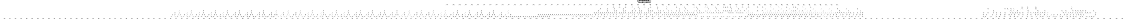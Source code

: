 # Network structure generated by ABC

digraph network {
size = "7.5,10";
center = true;
edge [dir = back];

{
  node [shape = plaintext];
  edge [style = invis];
  LevelTitle1 [label=""];
  LevelTitle2 [label=""];
  Level7 [label = ""];
  Level6 [label = ""];
  Level5 [label = ""];
  Level4 [label = ""];
  Level3 [label = ""];
  Level2 [label = ""];
  Level1 [label = ""];
  Level0 [label = ""];
  LevelTitle1 ->  LevelTitle2 ->  Level7 ->  Level6 ->  Level5 ->  Level4 ->  Level3 ->  Level2 ->  Level1 ->  Level0;
}

{
  rank = same;
  LevelTitle1;
  title1 [shape=plaintext,
          fontsize=20,
          fontname = "Times-Roman",
          label="Network structure visualized by ABC\nBenchmark \"i7\". Time was Thu Oct  8 20:27:42 2020. "
         ];
}

{
  rank = same;
  LevelTitle2;
  title2 [shape=plaintext,
          fontsize=18,
          fontname = "Times-Roman",
          label="The network contains 904 logic nodes and 0 latches.\n"
         ];
}

{
  rank = same;
  Level7;
  Node200 [label = "V227(27)", shape = invtriangle, color = coral, fillcolor = coral];
  Node201 [label = "V227(26)", shape = invtriangle, color = coral, fillcolor = coral];
  Node202 [label = "V227(25)", shape = invtriangle, color = coral, fillcolor = coral];
  Node203 [label = "V227(24)", shape = invtriangle, color = coral, fillcolor = coral];
  Node204 [label = "V227(23)", shape = invtriangle, color = coral, fillcolor = coral];
  Node205 [label = "V227(22)", shape = invtriangle, color = coral, fillcolor = coral];
  Node206 [label = "V227(21)", shape = invtriangle, color = coral, fillcolor = coral];
  Node207 [label = "V227(20)", shape = invtriangle, color = coral, fillcolor = coral];
  Node208 [label = "V227(19)", shape = invtriangle, color = coral, fillcolor = coral];
  Node209 [label = "V227(18)", shape = invtriangle, color = coral, fillcolor = coral];
  Node210 [label = "V227(17)", shape = invtriangle, color = coral, fillcolor = coral];
  Node211 [label = "V227(16)", shape = invtriangle, color = coral, fillcolor = coral];
  Node212 [label = "V227(15)", shape = invtriangle, color = coral, fillcolor = coral];
  Node213 [label = "V227(14)", shape = invtriangle, color = coral, fillcolor = coral];
  Node214 [label = "V227(13)", shape = invtriangle, color = coral, fillcolor = coral];
  Node215 [label = "V227(12)", shape = invtriangle, color = coral, fillcolor = coral];
  Node216 [label = "V227(11)", shape = invtriangle, color = coral, fillcolor = coral];
  Node217 [label = "V227(10)", shape = invtriangle, color = coral, fillcolor = coral];
  Node218 [label = "V227(9)", shape = invtriangle, color = coral, fillcolor = coral];
  Node219 [label = "V227(8)", shape = invtriangle, color = coral, fillcolor = coral];
  Node220 [label = "V227(7)", shape = invtriangle, color = coral, fillcolor = coral];
  Node221 [label = "V227(6)", shape = invtriangle, color = coral, fillcolor = coral];
  Node222 [label = "V227(5)", shape = invtriangle, color = coral, fillcolor = coral];
  Node223 [label = "V227(4)", shape = invtriangle, color = coral, fillcolor = coral];
  Node224 [label = "V227(3)", shape = invtriangle, color = coral, fillcolor = coral];
  Node225 [label = "V227(2)", shape = invtriangle, color = coral, fillcolor = coral];
  Node226 [label = "V227(1)", shape = invtriangle, color = coral, fillcolor = coral];
  Node227 [label = "V227(0)", shape = invtriangle, color = coral, fillcolor = coral];
  Node228 [label = "V259(31)", shape = invtriangle, color = coral, fillcolor = coral];
  Node229 [label = "V259(30)", shape = invtriangle, color = coral, fillcolor = coral];
  Node230 [label = "V259(29)", shape = invtriangle, color = coral, fillcolor = coral];
  Node231 [label = "V259(28)", shape = invtriangle, color = coral, fillcolor = coral];
  Node232 [label = "V259(27)", shape = invtriangle, color = coral, fillcolor = coral];
  Node233 [label = "V259(26)", shape = invtriangle, color = coral, fillcolor = coral];
  Node234 [label = "V259(25)", shape = invtriangle, color = coral, fillcolor = coral];
  Node235 [label = "V259(24)", shape = invtriangle, color = coral, fillcolor = coral];
  Node236 [label = "V259(23)", shape = invtriangle, color = coral, fillcolor = coral];
  Node237 [label = "V259(22)", shape = invtriangle, color = coral, fillcolor = coral];
  Node238 [label = "V259(21)", shape = invtriangle, color = coral, fillcolor = coral];
  Node239 [label = "V259(20)", shape = invtriangle, color = coral, fillcolor = coral];
  Node240 [label = "V259(19)", shape = invtriangle, color = coral, fillcolor = coral];
  Node241 [label = "V259(18)", shape = invtriangle, color = coral, fillcolor = coral];
  Node242 [label = "V259(17)", shape = invtriangle, color = coral, fillcolor = coral];
  Node243 [label = "V259(16)", shape = invtriangle, color = coral, fillcolor = coral];
  Node244 [label = "V259(15)", shape = invtriangle, color = coral, fillcolor = coral];
  Node245 [label = "V259(14)", shape = invtriangle, color = coral, fillcolor = coral];
  Node246 [label = "V259(13)", shape = invtriangle, color = coral, fillcolor = coral];
  Node247 [label = "V259(12)", shape = invtriangle, color = coral, fillcolor = coral];
  Node248 [label = "V259(11)", shape = invtriangle, color = coral, fillcolor = coral];
  Node249 [label = "V259(10)", shape = invtriangle, color = coral, fillcolor = coral];
  Node250 [label = "V259(9)", shape = invtriangle, color = coral, fillcolor = coral];
  Node251 [label = "V259(8)", shape = invtriangle, color = coral, fillcolor = coral];
  Node252 [label = "V259(7)", shape = invtriangle, color = coral, fillcolor = coral];
  Node253 [label = "V259(6)", shape = invtriangle, color = coral, fillcolor = coral];
  Node254 [label = "V259(5)", shape = invtriangle, color = coral, fillcolor = coral];
  Node255 [label = "V259(4)", shape = invtriangle, color = coral, fillcolor = coral];
  Node256 [label = "V259(3)", shape = invtriangle, color = coral, fillcolor = coral];
  Node257 [label = "V259(2)", shape = invtriangle, color = coral, fillcolor = coral];
  Node258 [label = "V259(1)", shape = invtriangle, color = coral, fillcolor = coral];
  Node259 [label = "V259(0)", shape = invtriangle, color = coral, fillcolor = coral];
  Node260 [label = "V266(6)", shape = invtriangle, color = coral, fillcolor = coral];
  Node261 [label = "V266(5)", shape = invtriangle, color = coral, fillcolor = coral];
  Node262 [label = "V266(4)", shape = invtriangle, color = coral, fillcolor = coral];
  Node263 [label = "V266(3)", shape = invtriangle, color = coral, fillcolor = coral];
  Node264 [label = "V266(2)", shape = invtriangle, color = coral, fillcolor = coral];
  Node265 [label = "V266(1)", shape = invtriangle, color = coral, fillcolor = coral];
  Node266 [label = "V266(0)", shape = invtriangle, color = coral, fillcolor = coral];
}

{
  rank = same;
  Level6;
  Node591 [label = "591\n", shape = ellipse];
  Node607 [label = "607\n", shape = ellipse];
  Node623 [label = "623\n", shape = ellipse];
  Node639 [label = "639\n", shape = ellipse];
  Node655 [label = "655\n", shape = ellipse];
  Node671 [label = "671\n", shape = ellipse];
  Node687 [label = "687\n", shape = ellipse];
  Node703 [label = "703\n", shape = ellipse];
  Node719 [label = "719\n", shape = ellipse];
  Node735 [label = "735\n", shape = ellipse];
  Node751 [label = "751\n", shape = ellipse];
  Node767 [label = "767\n", shape = ellipse];
  Node783 [label = "783\n", shape = ellipse];
  Node799 [label = "799\n", shape = ellipse];
  Node815 [label = "815\n", shape = ellipse];
  Node831 [label = "831\n", shape = ellipse];
  Node847 [label = "847\n", shape = ellipse];
  Node863 [label = "863\n", shape = ellipse];
  Node879 [label = "879\n", shape = ellipse];
  Node895 [label = "895\n", shape = ellipse];
  Node911 [label = "911\n", shape = ellipse];
  Node927 [label = "927\n", shape = ellipse];
  Node943 [label = "943\n", shape = ellipse];
  Node959 [label = "959\n", shape = ellipse];
  Node975 [label = "975\n", shape = ellipse];
  Node991 [label = "991\n", shape = ellipse];
  Node1007 [label = "1007\n", shape = ellipse];
  Node1023 [label = "1023\n", shape = ellipse];
  Node1039 [label = "1039\n", shape = ellipse];
  Node1055 [label = "1055\n", shape = ellipse];
  Node1071 [label = "1071\n", shape = ellipse];
  Node1087 [label = "1087\n", shape = ellipse];
  Node1128 [label = "1128\n", shape = ellipse];
  Node1142 [label = "1142\n", shape = ellipse];
  Node1156 [label = "1156\n", shape = ellipse];
  Node1170 [label = "1170\n", shape = ellipse];
}

{
  rank = same;
  Level5;
  Node590 [label = "590\n", shape = ellipse];
  Node606 [label = "606\n", shape = ellipse];
  Node622 [label = "622\n", shape = ellipse];
  Node638 [label = "638\n", shape = ellipse];
  Node654 [label = "654\n", shape = ellipse];
  Node670 [label = "670\n", shape = ellipse];
  Node686 [label = "686\n", shape = ellipse];
  Node702 [label = "702\n", shape = ellipse];
  Node718 [label = "718\n", shape = ellipse];
  Node734 [label = "734\n", shape = ellipse];
  Node750 [label = "750\n", shape = ellipse];
  Node766 [label = "766\n", shape = ellipse];
  Node782 [label = "782\n", shape = ellipse];
  Node798 [label = "798\n", shape = ellipse];
  Node814 [label = "814\n", shape = ellipse];
  Node830 [label = "830\n", shape = ellipse];
  Node846 [label = "846\n", shape = ellipse];
  Node862 [label = "862\n", shape = ellipse];
  Node878 [label = "878\n", shape = ellipse];
  Node894 [label = "894\n", shape = ellipse];
  Node910 [label = "910\n", shape = ellipse];
  Node926 [label = "926\n", shape = ellipse];
  Node942 [label = "942\n", shape = ellipse];
  Node958 [label = "958\n", shape = ellipse];
  Node974 [label = "974\n", shape = ellipse];
  Node990 [label = "990\n", shape = ellipse];
  Node1006 [label = "1006\n", shape = ellipse];
  Node1022 [label = "1022\n", shape = ellipse];
  Node1038 [label = "1038\n", shape = ellipse];
  Node1054 [label = "1054\n", shape = ellipse];
  Node1070 [label = "1070\n", shape = ellipse];
  Node1086 [label = "1086\n", shape = ellipse];
  Node1105 [label = "1105\n", shape = ellipse];
  Node1114 [label = "1114\n", shape = ellipse];
  Node1127 [label = "1127\n", shape = ellipse];
  Node1141 [label = "1141\n", shape = ellipse];
  Node1155 [label = "1155\n", shape = ellipse];
  Node1169 [label = "1169\n", shape = ellipse];
}

{
  rank = same;
  Level4;
  Node277 [label = "277\n", shape = ellipse];
  Node288 [label = "288\n", shape = ellipse];
  Node299 [label = "299\n", shape = ellipse];
  Node310 [label = "310\n", shape = ellipse];
  Node321 [label = "321\n", shape = ellipse];
  Node332 [label = "332\n", shape = ellipse];
  Node343 [label = "343\n", shape = ellipse];
  Node354 [label = "354\n", shape = ellipse];
  Node365 [label = "365\n", shape = ellipse];
  Node376 [label = "376\n", shape = ellipse];
  Node387 [label = "387\n", shape = ellipse];
  Node398 [label = "398\n", shape = ellipse];
  Node409 [label = "409\n", shape = ellipse];
  Node420 [label = "420\n", shape = ellipse];
  Node431 [label = "431\n", shape = ellipse];
  Node442 [label = "442\n", shape = ellipse];
  Node453 [label = "453\n", shape = ellipse];
  Node464 [label = "464\n", shape = ellipse];
  Node475 [label = "475\n", shape = ellipse];
  Node486 [label = "486\n", shape = ellipse];
  Node497 [label = "497\n", shape = ellipse];
  Node508 [label = "508\n", shape = ellipse];
  Node519 [label = "519\n", shape = ellipse];
  Node530 [label = "530\n", shape = ellipse];
  Node541 [label = "541\n", shape = ellipse];
  Node552 [label = "552\n", shape = ellipse];
  Node563 [label = "563\n", shape = ellipse];
  Node574 [label = "574\n", shape = ellipse];
  Node588 [label = "588\n", shape = ellipse];
  Node589 [label = "589\n", shape = ellipse];
  Node604 [label = "604\n", shape = ellipse];
  Node605 [label = "605\n", shape = ellipse];
  Node620 [label = "620\n", shape = ellipse];
  Node621 [label = "621\n", shape = ellipse];
  Node636 [label = "636\n", shape = ellipse];
  Node637 [label = "637\n", shape = ellipse];
  Node652 [label = "652\n", shape = ellipse];
  Node653 [label = "653\n", shape = ellipse];
  Node668 [label = "668\n", shape = ellipse];
  Node669 [label = "669\n", shape = ellipse];
  Node684 [label = "684\n", shape = ellipse];
  Node685 [label = "685\n", shape = ellipse];
  Node700 [label = "700\n", shape = ellipse];
  Node701 [label = "701\n", shape = ellipse];
  Node716 [label = "716\n", shape = ellipse];
  Node717 [label = "717\n", shape = ellipse];
  Node732 [label = "732\n", shape = ellipse];
  Node733 [label = "733\n", shape = ellipse];
  Node748 [label = "748\n", shape = ellipse];
  Node749 [label = "749\n", shape = ellipse];
  Node764 [label = "764\n", shape = ellipse];
  Node765 [label = "765\n", shape = ellipse];
  Node780 [label = "780\n", shape = ellipse];
  Node781 [label = "781\n", shape = ellipse];
  Node796 [label = "796\n", shape = ellipse];
  Node797 [label = "797\n", shape = ellipse];
  Node812 [label = "812\n", shape = ellipse];
  Node813 [label = "813\n", shape = ellipse];
  Node828 [label = "828\n", shape = ellipse];
  Node829 [label = "829\n", shape = ellipse];
  Node844 [label = "844\n", shape = ellipse];
  Node845 [label = "845\n", shape = ellipse];
  Node860 [label = "860\n", shape = ellipse];
  Node861 [label = "861\n", shape = ellipse];
  Node876 [label = "876\n", shape = ellipse];
  Node877 [label = "877\n", shape = ellipse];
  Node892 [label = "892\n", shape = ellipse];
  Node893 [label = "893\n", shape = ellipse];
  Node908 [label = "908\n", shape = ellipse];
  Node909 [label = "909\n", shape = ellipse];
  Node924 [label = "924\n", shape = ellipse];
  Node925 [label = "925\n", shape = ellipse];
  Node940 [label = "940\n", shape = ellipse];
  Node941 [label = "941\n", shape = ellipse];
  Node956 [label = "956\n", shape = ellipse];
  Node957 [label = "957\n", shape = ellipse];
  Node972 [label = "972\n", shape = ellipse];
  Node973 [label = "973\n", shape = ellipse];
  Node988 [label = "988\n", shape = ellipse];
  Node989 [label = "989\n", shape = ellipse];
  Node1004 [label = "1004\n", shape = ellipse];
  Node1005 [label = "1005\n", shape = ellipse];
  Node1020 [label = "1020\n", shape = ellipse];
  Node1021 [label = "1021\n", shape = ellipse];
  Node1036 [label = "1036\n", shape = ellipse];
  Node1037 [label = "1037\n", shape = ellipse];
  Node1052 [label = "1052\n", shape = ellipse];
  Node1053 [label = "1053\n", shape = ellipse];
  Node1068 [label = "1068\n", shape = ellipse];
  Node1069 [label = "1069\n", shape = ellipse];
  Node1084 [label = "1084\n", shape = ellipse];
  Node1085 [label = "1085\n", shape = ellipse];
  Node1093 [label = "1093\n", shape = ellipse];
  Node1103 [label = "1103\n", shape = ellipse];
  Node1104 [label = "1104\n", shape = ellipse];
  Node1112 [label = "1112\n", shape = ellipse];
  Node1113 [label = "1113\n", shape = ellipse];
  Node1125 [label = "1125\n", shape = ellipse];
  Node1126 [label = "1126\n", shape = ellipse];
  Node1139 [label = "1139\n", shape = ellipse];
  Node1140 [label = "1140\n", shape = ellipse];
  Node1153 [label = "1153\n", shape = ellipse];
  Node1154 [label = "1154\n", shape = ellipse];
  Node1167 [label = "1167\n", shape = ellipse];
  Node1168 [label = "1168\n", shape = ellipse];
}

{
  rank = same;
  Level3;
  Node275 [label = "275\n", shape = ellipse];
  Node276 [label = "276\n", shape = ellipse];
  Node286 [label = "286\n", shape = ellipse];
  Node287 [label = "287\n", shape = ellipse];
  Node297 [label = "297\n", shape = ellipse];
  Node298 [label = "298\n", shape = ellipse];
  Node308 [label = "308\n", shape = ellipse];
  Node309 [label = "309\n", shape = ellipse];
  Node319 [label = "319\n", shape = ellipse];
  Node320 [label = "320\n", shape = ellipse];
  Node330 [label = "330\n", shape = ellipse];
  Node331 [label = "331\n", shape = ellipse];
  Node341 [label = "341\n", shape = ellipse];
  Node342 [label = "342\n", shape = ellipse];
  Node352 [label = "352\n", shape = ellipse];
  Node353 [label = "353\n", shape = ellipse];
  Node363 [label = "363\n", shape = ellipse];
  Node364 [label = "364\n", shape = ellipse];
  Node374 [label = "374\n", shape = ellipse];
  Node375 [label = "375\n", shape = ellipse];
  Node385 [label = "385\n", shape = ellipse];
  Node386 [label = "386\n", shape = ellipse];
  Node396 [label = "396\n", shape = ellipse];
  Node397 [label = "397\n", shape = ellipse];
  Node407 [label = "407\n", shape = ellipse];
  Node408 [label = "408\n", shape = ellipse];
  Node418 [label = "418\n", shape = ellipse];
  Node419 [label = "419\n", shape = ellipse];
  Node429 [label = "429\n", shape = ellipse];
  Node430 [label = "430\n", shape = ellipse];
  Node440 [label = "440\n", shape = ellipse];
  Node441 [label = "441\n", shape = ellipse];
  Node451 [label = "451\n", shape = ellipse];
  Node452 [label = "452\n", shape = ellipse];
  Node462 [label = "462\n", shape = ellipse];
  Node463 [label = "463\n", shape = ellipse];
  Node473 [label = "473\n", shape = ellipse];
  Node474 [label = "474\n", shape = ellipse];
  Node484 [label = "484\n", shape = ellipse];
  Node485 [label = "485\n", shape = ellipse];
  Node495 [label = "495\n", shape = ellipse];
  Node496 [label = "496\n", shape = ellipse];
  Node506 [label = "506\n", shape = ellipse];
  Node507 [label = "507\n", shape = ellipse];
  Node517 [label = "517\n", shape = ellipse];
  Node518 [label = "518\n", shape = ellipse];
  Node528 [label = "528\n", shape = ellipse];
  Node529 [label = "529\n", shape = ellipse];
  Node539 [label = "539\n", shape = ellipse];
  Node540 [label = "540\n", shape = ellipse];
  Node550 [label = "550\n", shape = ellipse];
  Node551 [label = "551\n", shape = ellipse];
  Node561 [label = "561\n", shape = ellipse];
  Node562 [label = "562\n", shape = ellipse];
  Node572 [label = "572\n", shape = ellipse];
  Node573 [label = "573\n", shape = ellipse];
  Node577 [label = "577\n", shape = ellipse];
  Node580 [label = "580\n", shape = ellipse];
  Node583 [label = "583\n", shape = ellipse];
  Node586 [label = "586\n", shape = ellipse];
  Node594 [label = "594\n", shape = ellipse];
  Node597 [label = "597\n", shape = ellipse];
  Node600 [label = "600\n", shape = ellipse];
  Node603 [label = "603\n", shape = ellipse];
  Node610 [label = "610\n", shape = ellipse];
  Node613 [label = "613\n", shape = ellipse];
  Node616 [label = "616\n", shape = ellipse];
  Node619 [label = "619\n", shape = ellipse];
  Node626 [label = "626\n", shape = ellipse];
  Node629 [label = "629\n", shape = ellipse];
  Node632 [label = "632\n", shape = ellipse];
  Node635 [label = "635\n", shape = ellipse];
  Node642 [label = "642\n", shape = ellipse];
  Node645 [label = "645\n", shape = ellipse];
  Node648 [label = "648\n", shape = ellipse];
  Node651 [label = "651\n", shape = ellipse];
  Node658 [label = "658\n", shape = ellipse];
  Node661 [label = "661\n", shape = ellipse];
  Node664 [label = "664\n", shape = ellipse];
  Node667 [label = "667\n", shape = ellipse];
  Node674 [label = "674\n", shape = ellipse];
  Node677 [label = "677\n", shape = ellipse];
  Node680 [label = "680\n", shape = ellipse];
  Node683 [label = "683\n", shape = ellipse];
  Node690 [label = "690\n", shape = ellipse];
  Node693 [label = "693\n", shape = ellipse];
  Node696 [label = "696\n", shape = ellipse];
  Node699 [label = "699\n", shape = ellipse];
  Node706 [label = "706\n", shape = ellipse];
  Node709 [label = "709\n", shape = ellipse];
  Node712 [label = "712\n", shape = ellipse];
  Node715 [label = "715\n", shape = ellipse];
  Node722 [label = "722\n", shape = ellipse];
  Node725 [label = "725\n", shape = ellipse];
  Node728 [label = "728\n", shape = ellipse];
  Node731 [label = "731\n", shape = ellipse];
  Node738 [label = "738\n", shape = ellipse];
  Node741 [label = "741\n", shape = ellipse];
  Node744 [label = "744\n", shape = ellipse];
  Node747 [label = "747\n", shape = ellipse];
  Node754 [label = "754\n", shape = ellipse];
  Node757 [label = "757\n", shape = ellipse];
  Node760 [label = "760\n", shape = ellipse];
  Node763 [label = "763\n", shape = ellipse];
  Node770 [label = "770\n", shape = ellipse];
  Node773 [label = "773\n", shape = ellipse];
  Node776 [label = "776\n", shape = ellipse];
  Node779 [label = "779\n", shape = ellipse];
  Node786 [label = "786\n", shape = ellipse];
  Node789 [label = "789\n", shape = ellipse];
  Node792 [label = "792\n", shape = ellipse];
  Node795 [label = "795\n", shape = ellipse];
  Node802 [label = "802\n", shape = ellipse];
  Node805 [label = "805\n", shape = ellipse];
  Node808 [label = "808\n", shape = ellipse];
  Node811 [label = "811\n", shape = ellipse];
  Node818 [label = "818\n", shape = ellipse];
  Node821 [label = "821\n", shape = ellipse];
  Node824 [label = "824\n", shape = ellipse];
  Node827 [label = "827\n", shape = ellipse];
  Node834 [label = "834\n", shape = ellipse];
  Node837 [label = "837\n", shape = ellipse];
  Node840 [label = "840\n", shape = ellipse];
  Node843 [label = "843\n", shape = ellipse];
  Node850 [label = "850\n", shape = ellipse];
  Node853 [label = "853\n", shape = ellipse];
  Node856 [label = "856\n", shape = ellipse];
  Node859 [label = "859\n", shape = ellipse];
  Node866 [label = "866\n", shape = ellipse];
  Node869 [label = "869\n", shape = ellipse];
  Node872 [label = "872\n", shape = ellipse];
  Node875 [label = "875\n", shape = ellipse];
  Node882 [label = "882\n", shape = ellipse];
  Node885 [label = "885\n", shape = ellipse];
  Node888 [label = "888\n", shape = ellipse];
  Node891 [label = "891\n", shape = ellipse];
  Node898 [label = "898\n", shape = ellipse];
  Node901 [label = "901\n", shape = ellipse];
  Node904 [label = "904\n", shape = ellipse];
  Node907 [label = "907\n", shape = ellipse];
  Node914 [label = "914\n", shape = ellipse];
  Node917 [label = "917\n", shape = ellipse];
  Node920 [label = "920\n", shape = ellipse];
  Node923 [label = "923\n", shape = ellipse];
  Node930 [label = "930\n", shape = ellipse];
  Node933 [label = "933\n", shape = ellipse];
  Node936 [label = "936\n", shape = ellipse];
  Node939 [label = "939\n", shape = ellipse];
  Node946 [label = "946\n", shape = ellipse];
  Node949 [label = "949\n", shape = ellipse];
  Node952 [label = "952\n", shape = ellipse];
  Node955 [label = "955\n", shape = ellipse];
  Node962 [label = "962\n", shape = ellipse];
  Node965 [label = "965\n", shape = ellipse];
  Node968 [label = "968\n", shape = ellipse];
  Node971 [label = "971\n", shape = ellipse];
  Node978 [label = "978\n", shape = ellipse];
  Node981 [label = "981\n", shape = ellipse];
  Node984 [label = "984\n", shape = ellipse];
  Node987 [label = "987\n", shape = ellipse];
  Node994 [label = "994\n", shape = ellipse];
  Node997 [label = "997\n", shape = ellipse];
  Node1000 [label = "1000\n", shape = ellipse];
  Node1003 [label = "1003\n", shape = ellipse];
  Node1010 [label = "1010\n", shape = ellipse];
  Node1013 [label = "1013\n", shape = ellipse];
  Node1016 [label = "1016\n", shape = ellipse];
  Node1019 [label = "1019\n", shape = ellipse];
  Node1026 [label = "1026\n", shape = ellipse];
  Node1029 [label = "1029\n", shape = ellipse];
  Node1032 [label = "1032\n", shape = ellipse];
  Node1035 [label = "1035\n", shape = ellipse];
  Node1042 [label = "1042\n", shape = ellipse];
  Node1045 [label = "1045\n", shape = ellipse];
  Node1048 [label = "1048\n", shape = ellipse];
  Node1051 [label = "1051\n", shape = ellipse];
  Node1058 [label = "1058\n", shape = ellipse];
  Node1061 [label = "1061\n", shape = ellipse];
  Node1064 [label = "1064\n", shape = ellipse];
  Node1067 [label = "1067\n", shape = ellipse];
  Node1074 [label = "1074\n", shape = ellipse];
  Node1077 [label = "1077\n", shape = ellipse];
  Node1080 [label = "1080\n", shape = ellipse];
  Node1083 [label = "1083\n", shape = ellipse];
  Node1090 [label = "1090\n", shape = ellipse];
  Node1092 [label = "1092\n", shape = ellipse];
  Node1097 [label = "1097\n", shape = ellipse];
  Node1102 [label = "1102\n", shape = ellipse];
  Node1108 [label = "1108\n", shape = ellipse];
  Node1111 [label = "1111\n", shape = ellipse];
  Node1117 [label = "1117\n", shape = ellipse];
  Node1120 [label = "1120\n", shape = ellipse];
  Node1121 [label = "1121\n", shape = ellipse];
  Node1124 [label = "1124\n", shape = ellipse];
  Node1131 [label = "1131\n", shape = ellipse];
  Node1134 [label = "1134\n", shape = ellipse];
  Node1135 [label = "1135\n", shape = ellipse];
  Node1138 [label = "1138\n", shape = ellipse];
  Node1145 [label = "1145\n", shape = ellipse];
  Node1148 [label = "1148\n", shape = ellipse];
  Node1149 [label = "1149\n", shape = ellipse];
  Node1152 [label = "1152\n", shape = ellipse];
  Node1159 [label = "1159\n", shape = ellipse];
  Node1162 [label = "1162\n", shape = ellipse];
  Node1163 [label = "1163\n", shape = ellipse];
  Node1166 [label = "1166\n", shape = ellipse];
}

{
  rank = same;
  Level2;
  Node268 [label = "268\n", shape = ellipse];
  Node270 [label = "270\n", shape = ellipse];
  Node272 [label = "272\n", shape = ellipse];
  Node274 [label = "274\n", shape = ellipse];
  Node279 [label = "279\n", shape = ellipse];
  Node281 [label = "281\n", shape = ellipse];
  Node283 [label = "283\n", shape = ellipse];
  Node285 [label = "285\n", shape = ellipse];
  Node290 [label = "290\n", shape = ellipse];
  Node292 [label = "292\n", shape = ellipse];
  Node294 [label = "294\n", shape = ellipse];
  Node296 [label = "296\n", shape = ellipse];
  Node301 [label = "301\n", shape = ellipse];
  Node303 [label = "303\n", shape = ellipse];
  Node305 [label = "305\n", shape = ellipse];
  Node307 [label = "307\n", shape = ellipse];
  Node312 [label = "312\n", shape = ellipse];
  Node314 [label = "314\n", shape = ellipse];
  Node316 [label = "316\n", shape = ellipse];
  Node318 [label = "318\n", shape = ellipse];
  Node323 [label = "323\n", shape = ellipse];
  Node325 [label = "325\n", shape = ellipse];
  Node327 [label = "327\n", shape = ellipse];
  Node329 [label = "329\n", shape = ellipse];
  Node334 [label = "334\n", shape = ellipse];
  Node336 [label = "336\n", shape = ellipse];
  Node338 [label = "338\n", shape = ellipse];
  Node340 [label = "340\n", shape = ellipse];
  Node345 [label = "345\n", shape = ellipse];
  Node347 [label = "347\n", shape = ellipse];
  Node349 [label = "349\n", shape = ellipse];
  Node351 [label = "351\n", shape = ellipse];
  Node356 [label = "356\n", shape = ellipse];
  Node358 [label = "358\n", shape = ellipse];
  Node360 [label = "360\n", shape = ellipse];
  Node362 [label = "362\n", shape = ellipse];
  Node367 [label = "367\n", shape = ellipse];
  Node369 [label = "369\n", shape = ellipse];
  Node371 [label = "371\n", shape = ellipse];
  Node373 [label = "373\n", shape = ellipse];
  Node378 [label = "378\n", shape = ellipse];
  Node380 [label = "380\n", shape = ellipse];
  Node382 [label = "382\n", shape = ellipse];
  Node384 [label = "384\n", shape = ellipse];
  Node389 [label = "389\n", shape = ellipse];
  Node391 [label = "391\n", shape = ellipse];
  Node393 [label = "393\n", shape = ellipse];
  Node395 [label = "395\n", shape = ellipse];
  Node400 [label = "400\n", shape = ellipse];
  Node402 [label = "402\n", shape = ellipse];
  Node404 [label = "404\n", shape = ellipse];
  Node406 [label = "406\n", shape = ellipse];
  Node411 [label = "411\n", shape = ellipse];
  Node413 [label = "413\n", shape = ellipse];
  Node415 [label = "415\n", shape = ellipse];
  Node417 [label = "417\n", shape = ellipse];
  Node422 [label = "422\n", shape = ellipse];
  Node424 [label = "424\n", shape = ellipse];
  Node426 [label = "426\n", shape = ellipse];
  Node428 [label = "428\n", shape = ellipse];
  Node433 [label = "433\n", shape = ellipse];
  Node435 [label = "435\n", shape = ellipse];
  Node437 [label = "437\n", shape = ellipse];
  Node439 [label = "439\n", shape = ellipse];
  Node444 [label = "444\n", shape = ellipse];
  Node446 [label = "446\n", shape = ellipse];
  Node448 [label = "448\n", shape = ellipse];
  Node450 [label = "450\n", shape = ellipse];
  Node455 [label = "455\n", shape = ellipse];
  Node457 [label = "457\n", shape = ellipse];
  Node459 [label = "459\n", shape = ellipse];
  Node461 [label = "461\n", shape = ellipse];
  Node466 [label = "466\n", shape = ellipse];
  Node468 [label = "468\n", shape = ellipse];
  Node470 [label = "470\n", shape = ellipse];
  Node472 [label = "472\n", shape = ellipse];
  Node477 [label = "477\n", shape = ellipse];
  Node479 [label = "479\n", shape = ellipse];
  Node481 [label = "481\n", shape = ellipse];
  Node483 [label = "483\n", shape = ellipse];
  Node488 [label = "488\n", shape = ellipse];
  Node490 [label = "490\n", shape = ellipse];
  Node492 [label = "492\n", shape = ellipse];
  Node494 [label = "494\n", shape = ellipse];
  Node499 [label = "499\n", shape = ellipse];
  Node501 [label = "501\n", shape = ellipse];
  Node503 [label = "503\n", shape = ellipse];
  Node505 [label = "505\n", shape = ellipse];
  Node510 [label = "510\n", shape = ellipse];
  Node512 [label = "512\n", shape = ellipse];
  Node514 [label = "514\n", shape = ellipse];
  Node516 [label = "516\n", shape = ellipse];
  Node521 [label = "521\n", shape = ellipse];
  Node523 [label = "523\n", shape = ellipse];
  Node525 [label = "525\n", shape = ellipse];
  Node527 [label = "527\n", shape = ellipse];
  Node532 [label = "532\n", shape = ellipse];
  Node534 [label = "534\n", shape = ellipse];
  Node536 [label = "536\n", shape = ellipse];
  Node538 [label = "538\n", shape = ellipse];
  Node543 [label = "543\n", shape = ellipse];
  Node545 [label = "545\n", shape = ellipse];
  Node547 [label = "547\n", shape = ellipse];
  Node549 [label = "549\n", shape = ellipse];
  Node554 [label = "554\n", shape = ellipse];
  Node556 [label = "556\n", shape = ellipse];
  Node558 [label = "558\n", shape = ellipse];
  Node560 [label = "560\n", shape = ellipse];
  Node565 [label = "565\n", shape = ellipse];
  Node567 [label = "567\n", shape = ellipse];
  Node569 [label = "569\n", shape = ellipse];
  Node571 [label = "571\n", shape = ellipse];
  Node576 [label = "576\n", shape = ellipse];
  Node579 [label = "579\n", shape = ellipse];
  Node582 [label = "582\n", shape = ellipse];
  Node585 [label = "585\n", shape = ellipse];
  Node593 [label = "593\n", shape = ellipse];
  Node596 [label = "596\n", shape = ellipse];
  Node599 [label = "599\n", shape = ellipse];
  Node602 [label = "602\n", shape = ellipse];
  Node609 [label = "609\n", shape = ellipse];
  Node612 [label = "612\n", shape = ellipse];
  Node615 [label = "615\n", shape = ellipse];
  Node618 [label = "618\n", shape = ellipse];
  Node625 [label = "625\n", shape = ellipse];
  Node628 [label = "628\n", shape = ellipse];
  Node631 [label = "631\n", shape = ellipse];
  Node634 [label = "634\n", shape = ellipse];
  Node641 [label = "641\n", shape = ellipse];
  Node644 [label = "644\n", shape = ellipse];
  Node647 [label = "647\n", shape = ellipse];
  Node650 [label = "650\n", shape = ellipse];
  Node657 [label = "657\n", shape = ellipse];
  Node660 [label = "660\n", shape = ellipse];
  Node663 [label = "663\n", shape = ellipse];
  Node666 [label = "666\n", shape = ellipse];
  Node673 [label = "673\n", shape = ellipse];
  Node676 [label = "676\n", shape = ellipse];
  Node679 [label = "679\n", shape = ellipse];
  Node682 [label = "682\n", shape = ellipse];
  Node689 [label = "689\n", shape = ellipse];
  Node692 [label = "692\n", shape = ellipse];
  Node695 [label = "695\n", shape = ellipse];
  Node698 [label = "698\n", shape = ellipse];
  Node705 [label = "705\n", shape = ellipse];
  Node708 [label = "708\n", shape = ellipse];
  Node711 [label = "711\n", shape = ellipse];
  Node714 [label = "714\n", shape = ellipse];
  Node721 [label = "721\n", shape = ellipse];
  Node724 [label = "724\n", shape = ellipse];
  Node727 [label = "727\n", shape = ellipse];
  Node730 [label = "730\n", shape = ellipse];
  Node737 [label = "737\n", shape = ellipse];
  Node740 [label = "740\n", shape = ellipse];
  Node743 [label = "743\n", shape = ellipse];
  Node746 [label = "746\n", shape = ellipse];
  Node753 [label = "753\n", shape = ellipse];
  Node756 [label = "756\n", shape = ellipse];
  Node759 [label = "759\n", shape = ellipse];
  Node762 [label = "762\n", shape = ellipse];
  Node769 [label = "769\n", shape = ellipse];
  Node772 [label = "772\n", shape = ellipse];
  Node775 [label = "775\n", shape = ellipse];
  Node778 [label = "778\n", shape = ellipse];
  Node785 [label = "785\n", shape = ellipse];
  Node788 [label = "788\n", shape = ellipse];
  Node791 [label = "791\n", shape = ellipse];
  Node794 [label = "794\n", shape = ellipse];
  Node801 [label = "801\n", shape = ellipse];
  Node804 [label = "804\n", shape = ellipse];
  Node807 [label = "807\n", shape = ellipse];
  Node810 [label = "810\n", shape = ellipse];
  Node817 [label = "817\n", shape = ellipse];
  Node820 [label = "820\n", shape = ellipse];
  Node823 [label = "823\n", shape = ellipse];
  Node826 [label = "826\n", shape = ellipse];
  Node833 [label = "833\n", shape = ellipse];
  Node836 [label = "836\n", shape = ellipse];
  Node839 [label = "839\n", shape = ellipse];
  Node842 [label = "842\n", shape = ellipse];
  Node849 [label = "849\n", shape = ellipse];
  Node852 [label = "852\n", shape = ellipse];
  Node855 [label = "855\n", shape = ellipse];
  Node858 [label = "858\n", shape = ellipse];
  Node865 [label = "865\n", shape = ellipse];
  Node868 [label = "868\n", shape = ellipse];
  Node871 [label = "871\n", shape = ellipse];
  Node874 [label = "874\n", shape = ellipse];
  Node881 [label = "881\n", shape = ellipse];
  Node884 [label = "884\n", shape = ellipse];
  Node887 [label = "887\n", shape = ellipse];
  Node890 [label = "890\n", shape = ellipse];
  Node897 [label = "897\n", shape = ellipse];
  Node900 [label = "900\n", shape = ellipse];
  Node903 [label = "903\n", shape = ellipse];
  Node906 [label = "906\n", shape = ellipse];
  Node913 [label = "913\n", shape = ellipse];
  Node916 [label = "916\n", shape = ellipse];
  Node919 [label = "919\n", shape = ellipse];
  Node922 [label = "922\n", shape = ellipse];
  Node929 [label = "929\n", shape = ellipse];
  Node932 [label = "932\n", shape = ellipse];
  Node935 [label = "935\n", shape = ellipse];
  Node938 [label = "938\n", shape = ellipse];
  Node945 [label = "945\n", shape = ellipse];
  Node948 [label = "948\n", shape = ellipse];
  Node951 [label = "951\n", shape = ellipse];
  Node954 [label = "954\n", shape = ellipse];
  Node961 [label = "961\n", shape = ellipse];
  Node964 [label = "964\n", shape = ellipse];
  Node967 [label = "967\n", shape = ellipse];
  Node970 [label = "970\n", shape = ellipse];
  Node977 [label = "977\n", shape = ellipse];
  Node980 [label = "980\n", shape = ellipse];
  Node983 [label = "983\n", shape = ellipse];
  Node986 [label = "986\n", shape = ellipse];
  Node993 [label = "993\n", shape = ellipse];
  Node996 [label = "996\n", shape = ellipse];
  Node999 [label = "999\n", shape = ellipse];
  Node1002 [label = "1002\n", shape = ellipse];
  Node1009 [label = "1009\n", shape = ellipse];
  Node1012 [label = "1012\n", shape = ellipse];
  Node1015 [label = "1015\n", shape = ellipse];
  Node1018 [label = "1018\n", shape = ellipse];
  Node1025 [label = "1025\n", shape = ellipse];
  Node1028 [label = "1028\n", shape = ellipse];
  Node1031 [label = "1031\n", shape = ellipse];
  Node1034 [label = "1034\n", shape = ellipse];
  Node1041 [label = "1041\n", shape = ellipse];
  Node1044 [label = "1044\n", shape = ellipse];
  Node1047 [label = "1047\n", shape = ellipse];
  Node1050 [label = "1050\n", shape = ellipse];
  Node1057 [label = "1057\n", shape = ellipse];
  Node1060 [label = "1060\n", shape = ellipse];
  Node1063 [label = "1063\n", shape = ellipse];
  Node1066 [label = "1066\n", shape = ellipse];
  Node1073 [label = "1073\n", shape = ellipse];
  Node1076 [label = "1076\n", shape = ellipse];
  Node1079 [label = "1079\n", shape = ellipse];
  Node1082 [label = "1082\n", shape = ellipse];
  Node1089 [label = "1089\n", shape = ellipse];
  Node1091 [label = "1091\n", shape = ellipse];
  Node1096 [label = "1096\n", shape = ellipse];
  Node1099 [label = "1099\n", shape = ellipse];
  Node1101 [label = "1101\n", shape = ellipse];
  Node1107 [label = "1107\n", shape = ellipse];
  Node1110 [label = "1110\n", shape = ellipse];
  Node1116 [label = "1116\n", shape = ellipse];
  Node1119 [label = "1119\n", shape = ellipse];
  Node1123 [label = "1123\n", shape = ellipse];
  Node1130 [label = "1130\n", shape = ellipse];
  Node1133 [label = "1133\n", shape = ellipse];
  Node1137 [label = "1137\n", shape = ellipse];
  Node1144 [label = "1144\n", shape = ellipse];
  Node1147 [label = "1147\n", shape = ellipse];
  Node1151 [label = "1151\n", shape = ellipse];
  Node1158 [label = "1158\n", shape = ellipse];
  Node1161 [label = "1161\n", shape = ellipse];
  Node1165 [label = "1165\n", shape = ellipse];
}

{
  rank = same;
  Level1;
  Node267 [label = "267\n", shape = ellipse];
  Node269 [label = "269\n", shape = ellipse];
  Node271 [label = "271\n", shape = ellipse];
  Node273 [label = "273\n", shape = ellipse];
  Node278 [label = "278\n", shape = ellipse];
  Node280 [label = "280\n", shape = ellipse];
  Node282 [label = "282\n", shape = ellipse];
  Node284 [label = "284\n", shape = ellipse];
  Node289 [label = "289\n", shape = ellipse];
  Node291 [label = "291\n", shape = ellipse];
  Node293 [label = "293\n", shape = ellipse];
  Node295 [label = "295\n", shape = ellipse];
  Node300 [label = "300\n", shape = ellipse];
  Node302 [label = "302\n", shape = ellipse];
  Node304 [label = "304\n", shape = ellipse];
  Node306 [label = "306\n", shape = ellipse];
  Node311 [label = "311\n", shape = ellipse];
  Node313 [label = "313\n", shape = ellipse];
  Node315 [label = "315\n", shape = ellipse];
  Node317 [label = "317\n", shape = ellipse];
  Node322 [label = "322\n", shape = ellipse];
  Node324 [label = "324\n", shape = ellipse];
  Node326 [label = "326\n", shape = ellipse];
  Node328 [label = "328\n", shape = ellipse];
  Node333 [label = "333\n", shape = ellipse];
  Node335 [label = "335\n", shape = ellipse];
  Node337 [label = "337\n", shape = ellipse];
  Node339 [label = "339\n", shape = ellipse];
  Node344 [label = "344\n", shape = ellipse];
  Node346 [label = "346\n", shape = ellipse];
  Node348 [label = "348\n", shape = ellipse];
  Node350 [label = "350\n", shape = ellipse];
  Node355 [label = "355\n", shape = ellipse];
  Node357 [label = "357\n", shape = ellipse];
  Node359 [label = "359\n", shape = ellipse];
  Node361 [label = "361\n", shape = ellipse];
  Node366 [label = "366\n", shape = ellipse];
  Node368 [label = "368\n", shape = ellipse];
  Node370 [label = "370\n", shape = ellipse];
  Node372 [label = "372\n", shape = ellipse];
  Node377 [label = "377\n", shape = ellipse];
  Node379 [label = "379\n", shape = ellipse];
  Node381 [label = "381\n", shape = ellipse];
  Node383 [label = "383\n", shape = ellipse];
  Node388 [label = "388\n", shape = ellipse];
  Node390 [label = "390\n", shape = ellipse];
  Node392 [label = "392\n", shape = ellipse];
  Node394 [label = "394\n", shape = ellipse];
  Node399 [label = "399\n", shape = ellipse];
  Node401 [label = "401\n", shape = ellipse];
  Node403 [label = "403\n", shape = ellipse];
  Node405 [label = "405\n", shape = ellipse];
  Node410 [label = "410\n", shape = ellipse];
  Node412 [label = "412\n", shape = ellipse];
  Node414 [label = "414\n", shape = ellipse];
  Node416 [label = "416\n", shape = ellipse];
  Node421 [label = "421\n", shape = ellipse];
  Node423 [label = "423\n", shape = ellipse];
  Node425 [label = "425\n", shape = ellipse];
  Node427 [label = "427\n", shape = ellipse];
  Node432 [label = "432\n", shape = ellipse];
  Node434 [label = "434\n", shape = ellipse];
  Node436 [label = "436\n", shape = ellipse];
  Node438 [label = "438\n", shape = ellipse];
  Node443 [label = "443\n", shape = ellipse];
  Node445 [label = "445\n", shape = ellipse];
  Node447 [label = "447\n", shape = ellipse];
  Node449 [label = "449\n", shape = ellipse];
  Node454 [label = "454\n", shape = ellipse];
  Node456 [label = "456\n", shape = ellipse];
  Node458 [label = "458\n", shape = ellipse];
  Node460 [label = "460\n", shape = ellipse];
  Node465 [label = "465\n", shape = ellipse];
  Node467 [label = "467\n", shape = ellipse];
  Node469 [label = "469\n", shape = ellipse];
  Node471 [label = "471\n", shape = ellipse];
  Node476 [label = "476\n", shape = ellipse];
  Node478 [label = "478\n", shape = ellipse];
  Node480 [label = "480\n", shape = ellipse];
  Node482 [label = "482\n", shape = ellipse];
  Node487 [label = "487\n", shape = ellipse];
  Node489 [label = "489\n", shape = ellipse];
  Node491 [label = "491\n", shape = ellipse];
  Node493 [label = "493\n", shape = ellipse];
  Node498 [label = "498\n", shape = ellipse];
  Node500 [label = "500\n", shape = ellipse];
  Node502 [label = "502\n", shape = ellipse];
  Node504 [label = "504\n", shape = ellipse];
  Node509 [label = "509\n", shape = ellipse];
  Node511 [label = "511\n", shape = ellipse];
  Node513 [label = "513\n", shape = ellipse];
  Node515 [label = "515\n", shape = ellipse];
  Node520 [label = "520\n", shape = ellipse];
  Node522 [label = "522\n", shape = ellipse];
  Node524 [label = "524\n", shape = ellipse];
  Node526 [label = "526\n", shape = ellipse];
  Node531 [label = "531\n", shape = ellipse];
  Node533 [label = "533\n", shape = ellipse];
  Node535 [label = "535\n", shape = ellipse];
  Node537 [label = "537\n", shape = ellipse];
  Node542 [label = "542\n", shape = ellipse];
  Node544 [label = "544\n", shape = ellipse];
  Node546 [label = "546\n", shape = ellipse];
  Node548 [label = "548\n", shape = ellipse];
  Node553 [label = "553\n", shape = ellipse];
  Node555 [label = "555\n", shape = ellipse];
  Node557 [label = "557\n", shape = ellipse];
  Node559 [label = "559\n", shape = ellipse];
  Node564 [label = "564\n", shape = ellipse];
  Node566 [label = "566\n", shape = ellipse];
  Node568 [label = "568\n", shape = ellipse];
  Node570 [label = "570\n", shape = ellipse];
  Node575 [label = "575\n", shape = ellipse];
  Node578 [label = "578\n", shape = ellipse];
  Node581 [label = "581\n", shape = ellipse];
  Node584 [label = "584\n", shape = ellipse];
  Node587 [label = "587\n", shape = ellipse];
  Node592 [label = "592\n", shape = ellipse];
  Node595 [label = "595\n", shape = ellipse];
  Node598 [label = "598\n", shape = ellipse];
  Node601 [label = "601\n", shape = ellipse];
  Node608 [label = "608\n", shape = ellipse];
  Node611 [label = "611\n", shape = ellipse];
  Node614 [label = "614\n", shape = ellipse];
  Node617 [label = "617\n", shape = ellipse];
  Node624 [label = "624\n", shape = ellipse];
  Node627 [label = "627\n", shape = ellipse];
  Node630 [label = "630\n", shape = ellipse];
  Node633 [label = "633\n", shape = ellipse];
  Node640 [label = "640\n", shape = ellipse];
  Node643 [label = "643\n", shape = ellipse];
  Node646 [label = "646\n", shape = ellipse];
  Node649 [label = "649\n", shape = ellipse];
  Node656 [label = "656\n", shape = ellipse];
  Node659 [label = "659\n", shape = ellipse];
  Node662 [label = "662\n", shape = ellipse];
  Node665 [label = "665\n", shape = ellipse];
  Node672 [label = "672\n", shape = ellipse];
  Node675 [label = "675\n", shape = ellipse];
  Node678 [label = "678\n", shape = ellipse];
  Node681 [label = "681\n", shape = ellipse];
  Node688 [label = "688\n", shape = ellipse];
  Node691 [label = "691\n", shape = ellipse];
  Node694 [label = "694\n", shape = ellipse];
  Node697 [label = "697\n", shape = ellipse];
  Node704 [label = "704\n", shape = ellipse];
  Node707 [label = "707\n", shape = ellipse];
  Node710 [label = "710\n", shape = ellipse];
  Node713 [label = "713\n", shape = ellipse];
  Node720 [label = "720\n", shape = ellipse];
  Node723 [label = "723\n", shape = ellipse];
  Node726 [label = "726\n", shape = ellipse];
  Node729 [label = "729\n", shape = ellipse];
  Node736 [label = "736\n", shape = ellipse];
  Node739 [label = "739\n", shape = ellipse];
  Node742 [label = "742\n", shape = ellipse];
  Node745 [label = "745\n", shape = ellipse];
  Node752 [label = "752\n", shape = ellipse];
  Node755 [label = "755\n", shape = ellipse];
  Node758 [label = "758\n", shape = ellipse];
  Node761 [label = "761\n", shape = ellipse];
  Node768 [label = "768\n", shape = ellipse];
  Node771 [label = "771\n", shape = ellipse];
  Node774 [label = "774\n", shape = ellipse];
  Node777 [label = "777\n", shape = ellipse];
  Node784 [label = "784\n", shape = ellipse];
  Node787 [label = "787\n", shape = ellipse];
  Node790 [label = "790\n", shape = ellipse];
  Node793 [label = "793\n", shape = ellipse];
  Node800 [label = "800\n", shape = ellipse];
  Node803 [label = "803\n", shape = ellipse];
  Node806 [label = "806\n", shape = ellipse];
  Node809 [label = "809\n", shape = ellipse];
  Node816 [label = "816\n", shape = ellipse];
  Node819 [label = "819\n", shape = ellipse];
  Node822 [label = "822\n", shape = ellipse];
  Node825 [label = "825\n", shape = ellipse];
  Node832 [label = "832\n", shape = ellipse];
  Node835 [label = "835\n", shape = ellipse];
  Node838 [label = "838\n", shape = ellipse];
  Node841 [label = "841\n", shape = ellipse];
  Node848 [label = "848\n", shape = ellipse];
  Node851 [label = "851\n", shape = ellipse];
  Node854 [label = "854\n", shape = ellipse];
  Node857 [label = "857\n", shape = ellipse];
  Node864 [label = "864\n", shape = ellipse];
  Node867 [label = "867\n", shape = ellipse];
  Node870 [label = "870\n", shape = ellipse];
  Node873 [label = "873\n", shape = ellipse];
  Node880 [label = "880\n", shape = ellipse];
  Node883 [label = "883\n", shape = ellipse];
  Node886 [label = "886\n", shape = ellipse];
  Node889 [label = "889\n", shape = ellipse];
  Node896 [label = "896\n", shape = ellipse];
  Node899 [label = "899\n", shape = ellipse];
  Node902 [label = "902\n", shape = ellipse];
  Node905 [label = "905\n", shape = ellipse];
  Node912 [label = "912\n", shape = ellipse];
  Node915 [label = "915\n", shape = ellipse];
  Node918 [label = "918\n", shape = ellipse];
  Node921 [label = "921\n", shape = ellipse];
  Node928 [label = "928\n", shape = ellipse];
  Node931 [label = "931\n", shape = ellipse];
  Node934 [label = "934\n", shape = ellipse];
  Node937 [label = "937\n", shape = ellipse];
  Node944 [label = "944\n", shape = ellipse];
  Node947 [label = "947\n", shape = ellipse];
  Node950 [label = "950\n", shape = ellipse];
  Node953 [label = "953\n", shape = ellipse];
  Node960 [label = "960\n", shape = ellipse];
  Node963 [label = "963\n", shape = ellipse];
  Node966 [label = "966\n", shape = ellipse];
  Node969 [label = "969\n", shape = ellipse];
  Node976 [label = "976\n", shape = ellipse];
  Node979 [label = "979\n", shape = ellipse];
  Node982 [label = "982\n", shape = ellipse];
  Node985 [label = "985\n", shape = ellipse];
  Node992 [label = "992\n", shape = ellipse];
  Node995 [label = "995\n", shape = ellipse];
  Node998 [label = "998\n", shape = ellipse];
  Node1001 [label = "1001\n", shape = ellipse];
  Node1008 [label = "1008\n", shape = ellipse];
  Node1011 [label = "1011\n", shape = ellipse];
  Node1014 [label = "1014\n", shape = ellipse];
  Node1017 [label = "1017\n", shape = ellipse];
  Node1024 [label = "1024\n", shape = ellipse];
  Node1027 [label = "1027\n", shape = ellipse];
  Node1030 [label = "1030\n", shape = ellipse];
  Node1033 [label = "1033\n", shape = ellipse];
  Node1040 [label = "1040\n", shape = ellipse];
  Node1043 [label = "1043\n", shape = ellipse];
  Node1046 [label = "1046\n", shape = ellipse];
  Node1049 [label = "1049\n", shape = ellipse];
  Node1056 [label = "1056\n", shape = ellipse];
  Node1059 [label = "1059\n", shape = ellipse];
  Node1062 [label = "1062\n", shape = ellipse];
  Node1065 [label = "1065\n", shape = ellipse];
  Node1072 [label = "1072\n", shape = ellipse];
  Node1075 [label = "1075\n", shape = ellipse];
  Node1078 [label = "1078\n", shape = ellipse];
  Node1081 [label = "1081\n", shape = ellipse];
  Node1088 [label = "1088\n", shape = ellipse];
  Node1094 [label = "1094\n", shape = ellipse];
  Node1095 [label = "1095\n", shape = ellipse];
  Node1098 [label = "1098\n", shape = ellipse];
  Node1100 [label = "1100\n", shape = ellipse];
  Node1106 [label = "1106\n", shape = ellipse];
  Node1109 [label = "1109\n", shape = ellipse];
  Node1115 [label = "1115\n", shape = ellipse];
  Node1118 [label = "1118\n", shape = ellipse];
  Node1122 [label = "1122\n", shape = ellipse];
  Node1129 [label = "1129\n", shape = ellipse];
  Node1132 [label = "1132\n", shape = ellipse];
  Node1136 [label = "1136\n", shape = ellipse];
  Node1143 [label = "1143\n", shape = ellipse];
  Node1146 [label = "1146\n", shape = ellipse];
  Node1150 [label = "1150\n", shape = ellipse];
  Node1157 [label = "1157\n", shape = ellipse];
  Node1160 [label = "1160\n", shape = ellipse];
  Node1164 [label = "1164\n", shape = ellipse];
}

{
  rank = same;
  Level0;
  Node1 [label = "V199(1)", shape = triangle, color = coral, fillcolor = coral];
  Node2 [label = "V32(27)", shape = triangle, color = coral, fillcolor = coral];
  Node3 [label = "V199(0)", shape = triangle, color = coral, fillcolor = coral];
  Node4 [label = "V32(26)", shape = triangle, color = coral, fillcolor = coral];
  Node5 [label = "V32(25)", shape = triangle, color = coral, fillcolor = coral];
  Node6 [label = "V32(24)", shape = triangle, color = coral, fillcolor = coral];
  Node7 [label = "V32(23)", shape = triangle, color = coral, fillcolor = coral];
  Node8 [label = "V32(22)", shape = triangle, color = coral, fillcolor = coral];
  Node9 [label = "V32(21)", shape = triangle, color = coral, fillcolor = coral];
  Node10 [label = "V32(20)", shape = triangle, color = coral, fillcolor = coral];
  Node11 [label = "V32(19)", shape = triangle, color = coral, fillcolor = coral];
  Node12 [label = "V32(18)", shape = triangle, color = coral, fillcolor = coral];
  Node13 [label = "V32(17)", shape = triangle, color = coral, fillcolor = coral];
  Node14 [label = "V32(16)", shape = triangle, color = coral, fillcolor = coral];
  Node15 [label = "V32(15)", shape = triangle, color = coral, fillcolor = coral];
  Node16 [label = "V32(14)", shape = triangle, color = coral, fillcolor = coral];
  Node17 [label = "V32(13)", shape = triangle, color = coral, fillcolor = coral];
  Node18 [label = "V32(12)", shape = triangle, color = coral, fillcolor = coral];
  Node19 [label = "V32(11)", shape = triangle, color = coral, fillcolor = coral];
  Node20 [label = "V32(10)", shape = triangle, color = coral, fillcolor = coral];
  Node21 [label = "V32(9)", shape = triangle, color = coral, fillcolor = coral];
  Node22 [label = "V32(8)", shape = triangle, color = coral, fillcolor = coral];
  Node23 [label = "V32(7)", shape = triangle, color = coral, fillcolor = coral];
  Node24 [label = "V32(6)", shape = triangle, color = coral, fillcolor = coral];
  Node25 [label = "V32(5)", shape = triangle, color = coral, fillcolor = coral];
  Node26 [label = "V32(4)", shape = triangle, color = coral, fillcolor = coral];
  Node27 [label = "V32(3)", shape = triangle, color = coral, fillcolor = coral];
  Node28 [label = "V32(2)", shape = triangle, color = coral, fillcolor = coral];
  Node29 [label = "V32(1)", shape = triangle, color = coral, fillcolor = coral];
  Node30 [label = "V32(0)", shape = triangle, color = coral, fillcolor = coral];
  Node31 [label = "V96(27)", shape = triangle, color = coral, fillcolor = coral];
  Node32 [label = "V96(26)", shape = triangle, color = coral, fillcolor = coral];
  Node33 [label = "V96(25)", shape = triangle, color = coral, fillcolor = coral];
  Node34 [label = "V96(24)", shape = triangle, color = coral, fillcolor = coral];
  Node35 [label = "V96(23)", shape = triangle, color = coral, fillcolor = coral];
  Node36 [label = "V96(22)", shape = triangle, color = coral, fillcolor = coral];
  Node37 [label = "V96(21)", shape = triangle, color = coral, fillcolor = coral];
  Node38 [label = "V96(20)", shape = triangle, color = coral, fillcolor = coral];
  Node39 [label = "V96(19)", shape = triangle, color = coral, fillcolor = coral];
  Node40 [label = "V96(18)", shape = triangle, color = coral, fillcolor = coral];
  Node41 [label = "V96(17)", shape = triangle, color = coral, fillcolor = coral];
  Node42 [label = "V96(16)", shape = triangle, color = coral, fillcolor = coral];
  Node43 [label = "V96(15)", shape = triangle, color = coral, fillcolor = coral];
  Node44 [label = "V96(14)", shape = triangle, color = coral, fillcolor = coral];
  Node45 [label = "V96(13)", shape = triangle, color = coral, fillcolor = coral];
  Node46 [label = "V96(12)", shape = triangle, color = coral, fillcolor = coral];
  Node47 [label = "V96(11)", shape = triangle, color = coral, fillcolor = coral];
  Node48 [label = "V96(10)", shape = triangle, color = coral, fillcolor = coral];
  Node49 [label = "V96(9)", shape = triangle, color = coral, fillcolor = coral];
  Node50 [label = "V96(8)", shape = triangle, color = coral, fillcolor = coral];
  Node51 [label = "V96(7)", shape = triangle, color = coral, fillcolor = coral];
  Node52 [label = "V96(6)", shape = triangle, color = coral, fillcolor = coral];
  Node53 [label = "V96(5)", shape = triangle, color = coral, fillcolor = coral];
  Node54 [label = "V96(4)", shape = triangle, color = coral, fillcolor = coral];
  Node55 [label = "V96(3)", shape = triangle, color = coral, fillcolor = coral];
  Node56 [label = "V96(2)", shape = triangle, color = coral, fillcolor = coral];
  Node57 [label = "V96(1)", shape = triangle, color = coral, fillcolor = coral];
  Node58 [label = "V96(0)", shape = triangle, color = coral, fillcolor = coral];
  Node59 [label = "V64(27)", shape = triangle, color = coral, fillcolor = coral];
  Node60 [label = "V64(26)", shape = triangle, color = coral, fillcolor = coral];
  Node61 [label = "V64(25)", shape = triangle, color = coral, fillcolor = coral];
  Node62 [label = "V64(24)", shape = triangle, color = coral, fillcolor = coral];
  Node63 [label = "V64(23)", shape = triangle, color = coral, fillcolor = coral];
  Node64 [label = "V64(22)", shape = triangle, color = coral, fillcolor = coral];
  Node65 [label = "V64(21)", shape = triangle, color = coral, fillcolor = coral];
  Node66 [label = "V64(20)", shape = triangle, color = coral, fillcolor = coral];
  Node67 [label = "V64(19)", shape = triangle, color = coral, fillcolor = coral];
  Node68 [label = "V64(18)", shape = triangle, color = coral, fillcolor = coral];
  Node69 [label = "V64(17)", shape = triangle, color = coral, fillcolor = coral];
  Node70 [label = "V64(16)", shape = triangle, color = coral, fillcolor = coral];
  Node71 [label = "V64(15)", shape = triangle, color = coral, fillcolor = coral];
  Node72 [label = "V64(14)", shape = triangle, color = coral, fillcolor = coral];
  Node73 [label = "V64(13)", shape = triangle, color = coral, fillcolor = coral];
  Node74 [label = "V64(12)", shape = triangle, color = coral, fillcolor = coral];
  Node75 [label = "V64(11)", shape = triangle, color = coral, fillcolor = coral];
  Node76 [label = "V64(10)", shape = triangle, color = coral, fillcolor = coral];
  Node77 [label = "V64(9)", shape = triangle, color = coral, fillcolor = coral];
  Node78 [label = "V64(8)", shape = triangle, color = coral, fillcolor = coral];
  Node79 [label = "V64(7)", shape = triangle, color = coral, fillcolor = coral];
  Node80 [label = "V64(6)", shape = triangle, color = coral, fillcolor = coral];
  Node81 [label = "V64(5)", shape = triangle, color = coral, fillcolor = coral];
  Node82 [label = "V64(4)", shape = triangle, color = coral, fillcolor = coral];
  Node83 [label = "V64(3)", shape = triangle, color = coral, fillcolor = coral];
  Node84 [label = "V64(2)", shape = triangle, color = coral, fillcolor = coral];
  Node85 [label = "V64(1)", shape = triangle, color = coral, fillcolor = coral];
  Node86 [label = "V64(0)", shape = triangle, color = coral, fillcolor = coral];
  Node87 [label = "V128(27)", shape = triangle, color = coral, fillcolor = coral];
  Node88 [label = "V199(4)", shape = triangle, color = coral, fillcolor = coral];
  Node89 [label = "V128(26)", shape = triangle, color = coral, fillcolor = coral];
  Node90 [label = "V128(25)", shape = triangle, color = coral, fillcolor = coral];
  Node91 [label = "V128(24)", shape = triangle, color = coral, fillcolor = coral];
  Node92 [label = "V128(23)", shape = triangle, color = coral, fillcolor = coral];
  Node93 [label = "V128(22)", shape = triangle, color = coral, fillcolor = coral];
  Node94 [label = "V128(21)", shape = triangle, color = coral, fillcolor = coral];
  Node95 [label = "V128(20)", shape = triangle, color = coral, fillcolor = coral];
  Node96 [label = "V128(19)", shape = triangle, color = coral, fillcolor = coral];
  Node97 [label = "V128(18)", shape = triangle, color = coral, fillcolor = coral];
  Node98 [label = "V128(17)", shape = triangle, color = coral, fillcolor = coral];
  Node99 [label = "V128(16)", shape = triangle, color = coral, fillcolor = coral];
  Node100 [label = "V128(15)", shape = triangle, color = coral, fillcolor = coral];
  Node101 [label = "V128(14)", shape = triangle, color = coral, fillcolor = coral];
  Node102 [label = "V128(13)", shape = triangle, color = coral, fillcolor = coral];
  Node103 [label = "V128(12)", shape = triangle, color = coral, fillcolor = coral];
  Node104 [label = "V128(11)", shape = triangle, color = coral, fillcolor = coral];
  Node105 [label = "V128(10)", shape = triangle, color = coral, fillcolor = coral];
  Node106 [label = "V128(9)", shape = triangle, color = coral, fillcolor = coral];
  Node107 [label = "V128(8)", shape = triangle, color = coral, fillcolor = coral];
  Node108 [label = "V128(7)", shape = triangle, color = coral, fillcolor = coral];
  Node109 [label = "V128(6)", shape = triangle, color = coral, fillcolor = coral];
  Node110 [label = "V128(5)", shape = triangle, color = coral, fillcolor = coral];
  Node111 [label = "V128(4)", shape = triangle, color = coral, fillcolor = coral];
  Node112 [label = "V128(3)", shape = triangle, color = coral, fillcolor = coral];
  Node113 [label = "V128(2)", shape = triangle, color = coral, fillcolor = coral];
  Node114 [label = "V128(1)", shape = triangle, color = coral, fillcolor = coral];
  Node115 [label = "V128(0)", shape = triangle, color = coral, fillcolor = coral];
  Node116 [label = "V32(31)", shape = triangle, color = coral, fillcolor = coral];
  Node117 [label = "V32(30)", shape = triangle, color = coral, fillcolor = coral];
  Node118 [label = "V32(29)", shape = triangle, color = coral, fillcolor = coral];
  Node119 [label = "V32(28)", shape = triangle, color = coral, fillcolor = coral];
  Node120 [label = "V192(27)", shape = triangle, color = coral, fillcolor = coral];
  Node121 [label = "V192(26)", shape = triangle, color = coral, fillcolor = coral];
  Node122 [label = "V192(25)", shape = triangle, color = coral, fillcolor = coral];
  Node123 [label = "V192(24)", shape = triangle, color = coral, fillcolor = coral];
  Node124 [label = "V192(23)", shape = triangle, color = coral, fillcolor = coral];
  Node125 [label = "V192(22)", shape = triangle, color = coral, fillcolor = coral];
  Node126 [label = "V192(21)", shape = triangle, color = coral, fillcolor = coral];
  Node127 [label = "V192(20)", shape = triangle, color = coral, fillcolor = coral];
  Node128 [label = "V192(19)", shape = triangle, color = coral, fillcolor = coral];
  Node129 [label = "V192(18)", shape = triangle, color = coral, fillcolor = coral];
  Node130 [label = "V192(17)", shape = triangle, color = coral, fillcolor = coral];
  Node131 [label = "V192(16)", shape = triangle, color = coral, fillcolor = coral];
  Node132 [label = "V192(15)", shape = triangle, color = coral, fillcolor = coral];
  Node133 [label = "V192(14)", shape = triangle, color = coral, fillcolor = coral];
  Node134 [label = "V192(13)", shape = triangle, color = coral, fillcolor = coral];
  Node135 [label = "V192(12)", shape = triangle, color = coral, fillcolor = coral];
  Node136 [label = "V192(11)", shape = triangle, color = coral, fillcolor = coral];
  Node137 [label = "V192(10)", shape = triangle, color = coral, fillcolor = coral];
  Node138 [label = "V192(9)", shape = triangle, color = coral, fillcolor = coral];
  Node139 [label = "V192(8)", shape = triangle, color = coral, fillcolor = coral];
  Node140 [label = "V192(7)", shape = triangle, color = coral, fillcolor = coral];
  Node141 [label = "V192(6)", shape = triangle, color = coral, fillcolor = coral];
  Node142 [label = "V192(5)", shape = triangle, color = coral, fillcolor = coral];
  Node143 [label = "V192(4)", shape = triangle, color = coral, fillcolor = coral];
  Node144 [label = "V192(3)", shape = triangle, color = coral, fillcolor = coral];
  Node145 [label = "V192(2)", shape = triangle, color = coral, fillcolor = coral];
  Node146 [label = "V192(1)", shape = triangle, color = coral, fillcolor = coral];
  Node147 [label = "V192(0)", shape = triangle, color = coral, fillcolor = coral];
  Node148 [label = "V96(31)", shape = triangle, color = coral, fillcolor = coral];
  Node149 [label = "V96(30)", shape = triangle, color = coral, fillcolor = coral];
  Node150 [label = "V96(29)", shape = triangle, color = coral, fillcolor = coral];
  Node151 [label = "V96(28)", shape = triangle, color = coral, fillcolor = coral];
  Node152 [label = "V160(27)", shape = triangle, color = coral, fillcolor = coral];
  Node153 [label = "V160(26)", shape = triangle, color = coral, fillcolor = coral];
  Node154 [label = "V160(25)", shape = triangle, color = coral, fillcolor = coral];
  Node155 [label = "V160(24)", shape = triangle, color = coral, fillcolor = coral];
  Node156 [label = "V160(23)", shape = triangle, color = coral, fillcolor = coral];
  Node157 [label = "V160(22)", shape = triangle, color = coral, fillcolor = coral];
  Node158 [label = "V160(21)", shape = triangle, color = coral, fillcolor = coral];
  Node159 [label = "V160(20)", shape = triangle, color = coral, fillcolor = coral];
  Node160 [label = "V160(19)", shape = triangle, color = coral, fillcolor = coral];
  Node161 [label = "V160(18)", shape = triangle, color = coral, fillcolor = coral];
  Node162 [label = "V160(17)", shape = triangle, color = coral, fillcolor = coral];
  Node163 [label = "V160(16)", shape = triangle, color = coral, fillcolor = coral];
  Node164 [label = "V160(15)", shape = triangle, color = coral, fillcolor = coral];
  Node165 [label = "V160(14)", shape = triangle, color = coral, fillcolor = coral];
  Node166 [label = "V160(13)", shape = triangle, color = coral, fillcolor = coral];
  Node167 [label = "V160(12)", shape = triangle, color = coral, fillcolor = coral];
  Node168 [label = "V160(11)", shape = triangle, color = coral, fillcolor = coral];
  Node169 [label = "V160(10)", shape = triangle, color = coral, fillcolor = coral];
  Node170 [label = "V160(9)", shape = triangle, color = coral, fillcolor = coral];
  Node171 [label = "V160(8)", shape = triangle, color = coral, fillcolor = coral];
  Node172 [label = "V160(7)", shape = triangle, color = coral, fillcolor = coral];
  Node173 [label = "V160(6)", shape = triangle, color = coral, fillcolor = coral];
  Node174 [label = "V160(5)", shape = triangle, color = coral, fillcolor = coral];
  Node175 [label = "V160(4)", shape = triangle, color = coral, fillcolor = coral];
  Node176 [label = "V160(3)", shape = triangle, color = coral, fillcolor = coral];
  Node177 [label = "V160(2)", shape = triangle, color = coral, fillcolor = coral];
  Node178 [label = "V160(1)", shape = triangle, color = coral, fillcolor = coral];
  Node179 [label = "V160(0)", shape = triangle, color = coral, fillcolor = coral];
  Node180 [label = "V64(31)", shape = triangle, color = coral, fillcolor = coral];
  Node181 [label = "V64(30)", shape = triangle, color = coral, fillcolor = coral];
  Node182 [label = "V64(29)", shape = triangle, color = coral, fillcolor = coral];
  Node183 [label = "V64(28)", shape = triangle, color = coral, fillcolor = coral];
  Node184 [label = "V128(31)", shape = triangle, color = coral, fillcolor = coral];
  Node185 [label = "V199(3)", shape = triangle, color = coral, fillcolor = coral];
  Node186 [label = "V128(30)", shape = triangle, color = coral, fillcolor = coral];
  Node187 [label = "V128(29)", shape = triangle, color = coral, fillcolor = coral];
  Node188 [label = "V128(28)", shape = triangle, color = coral, fillcolor = coral];
  Node189 [label = "V195(0)", shape = triangle, color = coral, fillcolor = coral];
  Node190 [label = "V194(1)", shape = triangle, color = coral, fillcolor = coral];
  Node191 [label = "V194(0)", shape = triangle, color = coral, fillcolor = coral];
  Node192 [label = "V192(31)", shape = triangle, color = coral, fillcolor = coral];
  Node193 [label = "V192(30)", shape = triangle, color = coral, fillcolor = coral];
  Node194 [label = "V192(29)", shape = triangle, color = coral, fillcolor = coral];
  Node195 [label = "V192(28)", shape = triangle, color = coral, fillcolor = coral];
  Node196 [label = "V160(31)", shape = triangle, color = coral, fillcolor = coral];
  Node197 [label = "V160(30)", shape = triangle, color = coral, fillcolor = coral];
  Node198 [label = "V160(29)", shape = triangle, color = coral, fillcolor = coral];
  Node199 [label = "V160(28)", shape = triangle, color = coral, fillcolor = coral];
}

title1 -> title2 [style = invis];
title2 -> Node200 [style = invis];
title2 -> Node201 [style = invis];
title2 -> Node202 [style = invis];
title2 -> Node203 [style = invis];
title2 -> Node204 [style = invis];
title2 -> Node205 [style = invis];
title2 -> Node206 [style = invis];
title2 -> Node207 [style = invis];
title2 -> Node208 [style = invis];
title2 -> Node209 [style = invis];
title2 -> Node210 [style = invis];
title2 -> Node211 [style = invis];
title2 -> Node212 [style = invis];
title2 -> Node213 [style = invis];
title2 -> Node214 [style = invis];
title2 -> Node215 [style = invis];
title2 -> Node216 [style = invis];
title2 -> Node217 [style = invis];
title2 -> Node218 [style = invis];
title2 -> Node219 [style = invis];
title2 -> Node220 [style = invis];
title2 -> Node221 [style = invis];
title2 -> Node222 [style = invis];
title2 -> Node223 [style = invis];
title2 -> Node224 [style = invis];
title2 -> Node225 [style = invis];
title2 -> Node226 [style = invis];
title2 -> Node227 [style = invis];
title2 -> Node228 [style = invis];
title2 -> Node229 [style = invis];
title2 -> Node230 [style = invis];
title2 -> Node231 [style = invis];
title2 -> Node232 [style = invis];
title2 -> Node233 [style = invis];
title2 -> Node234 [style = invis];
title2 -> Node235 [style = invis];
title2 -> Node236 [style = invis];
title2 -> Node237 [style = invis];
title2 -> Node238 [style = invis];
title2 -> Node239 [style = invis];
title2 -> Node240 [style = invis];
title2 -> Node241 [style = invis];
title2 -> Node242 [style = invis];
title2 -> Node243 [style = invis];
title2 -> Node244 [style = invis];
title2 -> Node245 [style = invis];
title2 -> Node246 [style = invis];
title2 -> Node247 [style = invis];
title2 -> Node248 [style = invis];
title2 -> Node249 [style = invis];
title2 -> Node250 [style = invis];
title2 -> Node251 [style = invis];
title2 -> Node252 [style = invis];
title2 -> Node253 [style = invis];
title2 -> Node254 [style = invis];
title2 -> Node255 [style = invis];
title2 -> Node256 [style = invis];
title2 -> Node257 [style = invis];
title2 -> Node258 [style = invis];
title2 -> Node259 [style = invis];
title2 -> Node260 [style = invis];
title2 -> Node261 [style = invis];
title2 -> Node262 [style = invis];
title2 -> Node263 [style = invis];
title2 -> Node264 [style = invis];
title2 -> Node265 [style = invis];
title2 -> Node266 [style = invis];
Node200 -> Node201 [style = invis];
Node201 -> Node202 [style = invis];
Node202 -> Node203 [style = invis];
Node203 -> Node204 [style = invis];
Node204 -> Node205 [style = invis];
Node205 -> Node206 [style = invis];
Node206 -> Node207 [style = invis];
Node207 -> Node208 [style = invis];
Node208 -> Node209 [style = invis];
Node209 -> Node210 [style = invis];
Node210 -> Node211 [style = invis];
Node211 -> Node212 [style = invis];
Node212 -> Node213 [style = invis];
Node213 -> Node214 [style = invis];
Node214 -> Node215 [style = invis];
Node215 -> Node216 [style = invis];
Node216 -> Node217 [style = invis];
Node217 -> Node218 [style = invis];
Node218 -> Node219 [style = invis];
Node219 -> Node220 [style = invis];
Node220 -> Node221 [style = invis];
Node221 -> Node222 [style = invis];
Node222 -> Node223 [style = invis];
Node223 -> Node224 [style = invis];
Node224 -> Node225 [style = invis];
Node225 -> Node226 [style = invis];
Node226 -> Node227 [style = invis];
Node227 -> Node228 [style = invis];
Node228 -> Node229 [style = invis];
Node229 -> Node230 [style = invis];
Node230 -> Node231 [style = invis];
Node231 -> Node232 [style = invis];
Node232 -> Node233 [style = invis];
Node233 -> Node234 [style = invis];
Node234 -> Node235 [style = invis];
Node235 -> Node236 [style = invis];
Node236 -> Node237 [style = invis];
Node237 -> Node238 [style = invis];
Node238 -> Node239 [style = invis];
Node239 -> Node240 [style = invis];
Node240 -> Node241 [style = invis];
Node241 -> Node242 [style = invis];
Node242 -> Node243 [style = invis];
Node243 -> Node244 [style = invis];
Node244 -> Node245 [style = invis];
Node245 -> Node246 [style = invis];
Node246 -> Node247 [style = invis];
Node247 -> Node248 [style = invis];
Node248 -> Node249 [style = invis];
Node249 -> Node250 [style = invis];
Node250 -> Node251 [style = invis];
Node251 -> Node252 [style = invis];
Node252 -> Node253 [style = invis];
Node253 -> Node254 [style = invis];
Node254 -> Node255 [style = invis];
Node255 -> Node256 [style = invis];
Node256 -> Node257 [style = invis];
Node257 -> Node258 [style = invis];
Node258 -> Node259 [style = invis];
Node259 -> Node260 [style = invis];
Node260 -> Node261 [style = invis];
Node261 -> Node262 [style = invis];
Node262 -> Node263 [style = invis];
Node263 -> Node264 [style = invis];
Node264 -> Node265 [style = invis];
Node265 -> Node266 [style = invis];
Node200 -> Node277 [style = solid];
Node201 -> Node288 [style = solid];
Node202 -> Node299 [style = solid];
Node203 -> Node310 [style = solid];
Node204 -> Node321 [style = solid];
Node205 -> Node332 [style = solid];
Node206 -> Node343 [style = solid];
Node207 -> Node354 [style = solid];
Node208 -> Node365 [style = solid];
Node209 -> Node376 [style = solid];
Node210 -> Node387 [style = solid];
Node211 -> Node398 [style = solid];
Node212 -> Node409 [style = solid];
Node213 -> Node420 [style = solid];
Node214 -> Node431 [style = solid];
Node215 -> Node442 [style = solid];
Node216 -> Node453 [style = solid];
Node217 -> Node464 [style = solid];
Node218 -> Node475 [style = solid];
Node219 -> Node486 [style = solid];
Node220 -> Node497 [style = solid];
Node221 -> Node508 [style = solid];
Node222 -> Node519 [style = solid];
Node223 -> Node530 [style = solid];
Node224 -> Node541 [style = solid];
Node225 -> Node552 [style = solid];
Node226 -> Node563 [style = solid];
Node227 -> Node574 [style = solid];
Node228 -> Node591 [style = solid];
Node229 -> Node607 [style = solid];
Node230 -> Node623 [style = solid];
Node231 -> Node639 [style = solid];
Node232 -> Node655 [style = solid];
Node233 -> Node671 [style = solid];
Node234 -> Node687 [style = solid];
Node235 -> Node703 [style = solid];
Node236 -> Node719 [style = solid];
Node237 -> Node735 [style = solid];
Node238 -> Node751 [style = solid];
Node239 -> Node767 [style = solid];
Node240 -> Node783 [style = solid];
Node241 -> Node799 [style = solid];
Node242 -> Node815 [style = solid];
Node243 -> Node831 [style = solid];
Node244 -> Node847 [style = solid];
Node245 -> Node863 [style = solid];
Node246 -> Node879 [style = solid];
Node247 -> Node895 [style = solid];
Node248 -> Node911 [style = solid];
Node249 -> Node927 [style = solid];
Node250 -> Node943 [style = solid];
Node251 -> Node959 [style = solid];
Node252 -> Node975 [style = solid];
Node253 -> Node991 [style = solid];
Node254 -> Node1007 [style = solid];
Node255 -> Node1023 [style = solid];
Node256 -> Node1039 [style = solid];
Node257 -> Node1055 [style = solid];
Node258 -> Node1071 [style = solid];
Node259 -> Node1087 [style = solid];
Node260 -> Node1093 [style = solid];
Node261 -> Node1105 [style = solid];
Node262 -> Node1114 [style = solid];
Node263 -> Node1128 [style = solid];
Node264 -> Node1142 [style = solid];
Node265 -> Node1156 [style = solid];
Node266 -> Node1170 [style = solid];
Node267 -> Node1 [style = solid];
Node267 -> Node2 [style = solid];
Node268 -> Node3 [style = solid];
Node268 -> Node267 [style = solid];
Node269 -> Node1 [style = solid];
Node269 -> Node31 [style = solid];
Node270 -> Node3 [style = solid];
Node270 -> Node269 [style = solid];
Node271 -> Node1 [style = solid];
Node271 -> Node59 [style = solid];
Node272 -> Node3 [style = solid];
Node272 -> Node271 [style = solid];
Node273 -> Node1 [style = solid];
Node273 -> Node31 [style = solid];
Node274 -> Node3 [style = solid];
Node274 -> Node273 [style = solid];
Node275 -> Node272 [style = solid];
Node275 -> Node274 [style = solid];
Node276 -> Node268 [style = solid];
Node276 -> Node270 [style = solid];
Node277 -> Node275 [style = solid];
Node277 -> Node276 [style = solid];
Node278 -> Node1 [style = solid];
Node278 -> Node4 [style = solid];
Node279 -> Node3 [style = solid];
Node279 -> Node278 [style = solid];
Node280 -> Node1 [style = solid];
Node280 -> Node32 [style = solid];
Node281 -> Node3 [style = solid];
Node281 -> Node280 [style = solid];
Node282 -> Node1 [style = solid];
Node282 -> Node60 [style = solid];
Node283 -> Node3 [style = solid];
Node283 -> Node282 [style = solid];
Node284 -> Node1 [style = solid];
Node284 -> Node32 [style = solid];
Node285 -> Node3 [style = solid];
Node285 -> Node284 [style = solid];
Node286 -> Node283 [style = solid];
Node286 -> Node285 [style = solid];
Node287 -> Node279 [style = solid];
Node287 -> Node281 [style = solid];
Node288 -> Node286 [style = solid];
Node288 -> Node287 [style = solid];
Node289 -> Node1 [style = solid];
Node289 -> Node5 [style = solid];
Node290 -> Node3 [style = solid];
Node290 -> Node289 [style = solid];
Node291 -> Node1 [style = solid];
Node291 -> Node33 [style = solid];
Node292 -> Node3 [style = solid];
Node292 -> Node291 [style = solid];
Node293 -> Node1 [style = solid];
Node293 -> Node61 [style = solid];
Node294 -> Node3 [style = solid];
Node294 -> Node293 [style = solid];
Node295 -> Node1 [style = solid];
Node295 -> Node33 [style = solid];
Node296 -> Node3 [style = solid];
Node296 -> Node295 [style = solid];
Node297 -> Node294 [style = solid];
Node297 -> Node296 [style = solid];
Node298 -> Node290 [style = solid];
Node298 -> Node292 [style = solid];
Node299 -> Node297 [style = solid];
Node299 -> Node298 [style = solid];
Node300 -> Node1 [style = solid];
Node300 -> Node6 [style = solid];
Node301 -> Node3 [style = solid];
Node301 -> Node300 [style = solid];
Node302 -> Node1 [style = solid];
Node302 -> Node34 [style = solid];
Node303 -> Node3 [style = solid];
Node303 -> Node302 [style = solid];
Node304 -> Node1 [style = solid];
Node304 -> Node62 [style = solid];
Node305 -> Node3 [style = solid];
Node305 -> Node304 [style = solid];
Node306 -> Node1 [style = solid];
Node306 -> Node34 [style = solid];
Node307 -> Node3 [style = solid];
Node307 -> Node306 [style = solid];
Node308 -> Node305 [style = solid];
Node308 -> Node307 [style = solid];
Node309 -> Node301 [style = solid];
Node309 -> Node303 [style = solid];
Node310 -> Node308 [style = solid];
Node310 -> Node309 [style = solid];
Node311 -> Node1 [style = solid];
Node311 -> Node7 [style = solid];
Node312 -> Node3 [style = solid];
Node312 -> Node311 [style = solid];
Node313 -> Node1 [style = solid];
Node313 -> Node35 [style = solid];
Node314 -> Node3 [style = solid];
Node314 -> Node313 [style = solid];
Node315 -> Node1 [style = solid];
Node315 -> Node63 [style = solid];
Node316 -> Node3 [style = solid];
Node316 -> Node315 [style = solid];
Node317 -> Node1 [style = solid];
Node317 -> Node35 [style = solid];
Node318 -> Node3 [style = solid];
Node318 -> Node317 [style = solid];
Node319 -> Node316 [style = solid];
Node319 -> Node318 [style = solid];
Node320 -> Node312 [style = solid];
Node320 -> Node314 [style = solid];
Node321 -> Node319 [style = solid];
Node321 -> Node320 [style = solid];
Node322 -> Node1 [style = solid];
Node322 -> Node8 [style = solid];
Node323 -> Node3 [style = solid];
Node323 -> Node322 [style = solid];
Node324 -> Node1 [style = solid];
Node324 -> Node36 [style = solid];
Node325 -> Node3 [style = solid];
Node325 -> Node324 [style = solid];
Node326 -> Node1 [style = solid];
Node326 -> Node64 [style = solid];
Node327 -> Node3 [style = solid];
Node327 -> Node326 [style = solid];
Node328 -> Node1 [style = solid];
Node328 -> Node36 [style = solid];
Node329 -> Node3 [style = solid];
Node329 -> Node328 [style = solid];
Node330 -> Node327 [style = solid];
Node330 -> Node329 [style = solid];
Node331 -> Node323 [style = solid];
Node331 -> Node325 [style = solid];
Node332 -> Node330 [style = solid];
Node332 -> Node331 [style = solid];
Node333 -> Node1 [style = solid];
Node333 -> Node9 [style = solid];
Node334 -> Node3 [style = solid];
Node334 -> Node333 [style = solid];
Node335 -> Node1 [style = solid];
Node335 -> Node37 [style = solid];
Node336 -> Node3 [style = solid];
Node336 -> Node335 [style = solid];
Node337 -> Node1 [style = solid];
Node337 -> Node65 [style = solid];
Node338 -> Node3 [style = solid];
Node338 -> Node337 [style = solid];
Node339 -> Node1 [style = solid];
Node339 -> Node37 [style = solid];
Node340 -> Node3 [style = solid];
Node340 -> Node339 [style = solid];
Node341 -> Node338 [style = solid];
Node341 -> Node340 [style = solid];
Node342 -> Node334 [style = solid];
Node342 -> Node336 [style = solid];
Node343 -> Node341 [style = solid];
Node343 -> Node342 [style = solid];
Node344 -> Node1 [style = solid];
Node344 -> Node10 [style = solid];
Node345 -> Node3 [style = solid];
Node345 -> Node344 [style = solid];
Node346 -> Node1 [style = solid];
Node346 -> Node38 [style = solid];
Node347 -> Node3 [style = solid];
Node347 -> Node346 [style = solid];
Node348 -> Node1 [style = solid];
Node348 -> Node66 [style = solid];
Node349 -> Node3 [style = solid];
Node349 -> Node348 [style = solid];
Node350 -> Node1 [style = solid];
Node350 -> Node38 [style = solid];
Node351 -> Node3 [style = solid];
Node351 -> Node350 [style = solid];
Node352 -> Node349 [style = solid];
Node352 -> Node351 [style = solid];
Node353 -> Node345 [style = solid];
Node353 -> Node347 [style = solid];
Node354 -> Node352 [style = solid];
Node354 -> Node353 [style = solid];
Node355 -> Node1 [style = solid];
Node355 -> Node11 [style = solid];
Node356 -> Node3 [style = solid];
Node356 -> Node355 [style = solid];
Node357 -> Node1 [style = solid];
Node357 -> Node39 [style = solid];
Node358 -> Node3 [style = solid];
Node358 -> Node357 [style = solid];
Node359 -> Node1 [style = solid];
Node359 -> Node67 [style = solid];
Node360 -> Node3 [style = solid];
Node360 -> Node359 [style = solid];
Node361 -> Node1 [style = solid];
Node361 -> Node39 [style = solid];
Node362 -> Node3 [style = solid];
Node362 -> Node361 [style = solid];
Node363 -> Node360 [style = solid];
Node363 -> Node362 [style = solid];
Node364 -> Node356 [style = solid];
Node364 -> Node358 [style = solid];
Node365 -> Node363 [style = solid];
Node365 -> Node364 [style = solid];
Node366 -> Node1 [style = solid];
Node366 -> Node12 [style = solid];
Node367 -> Node3 [style = solid];
Node367 -> Node366 [style = solid];
Node368 -> Node1 [style = solid];
Node368 -> Node40 [style = solid];
Node369 -> Node3 [style = solid];
Node369 -> Node368 [style = solid];
Node370 -> Node1 [style = solid];
Node370 -> Node68 [style = solid];
Node371 -> Node3 [style = solid];
Node371 -> Node370 [style = solid];
Node372 -> Node1 [style = solid];
Node372 -> Node40 [style = solid];
Node373 -> Node3 [style = solid];
Node373 -> Node372 [style = solid];
Node374 -> Node371 [style = solid];
Node374 -> Node373 [style = solid];
Node375 -> Node367 [style = solid];
Node375 -> Node369 [style = solid];
Node376 -> Node374 [style = solid];
Node376 -> Node375 [style = solid];
Node377 -> Node1 [style = solid];
Node377 -> Node13 [style = solid];
Node378 -> Node3 [style = solid];
Node378 -> Node377 [style = solid];
Node379 -> Node1 [style = solid];
Node379 -> Node41 [style = solid];
Node380 -> Node3 [style = solid];
Node380 -> Node379 [style = solid];
Node381 -> Node1 [style = solid];
Node381 -> Node69 [style = solid];
Node382 -> Node3 [style = solid];
Node382 -> Node381 [style = solid];
Node383 -> Node1 [style = solid];
Node383 -> Node41 [style = solid];
Node384 -> Node3 [style = solid];
Node384 -> Node383 [style = solid];
Node385 -> Node382 [style = solid];
Node385 -> Node384 [style = solid];
Node386 -> Node378 [style = solid];
Node386 -> Node380 [style = solid];
Node387 -> Node385 [style = solid];
Node387 -> Node386 [style = solid];
Node388 -> Node1 [style = solid];
Node388 -> Node14 [style = solid];
Node389 -> Node3 [style = solid];
Node389 -> Node388 [style = solid];
Node390 -> Node1 [style = solid];
Node390 -> Node42 [style = solid];
Node391 -> Node3 [style = solid];
Node391 -> Node390 [style = solid];
Node392 -> Node1 [style = solid];
Node392 -> Node70 [style = solid];
Node393 -> Node3 [style = solid];
Node393 -> Node392 [style = solid];
Node394 -> Node1 [style = solid];
Node394 -> Node42 [style = solid];
Node395 -> Node3 [style = solid];
Node395 -> Node394 [style = solid];
Node396 -> Node393 [style = solid];
Node396 -> Node395 [style = solid];
Node397 -> Node389 [style = solid];
Node397 -> Node391 [style = solid];
Node398 -> Node396 [style = solid];
Node398 -> Node397 [style = solid];
Node399 -> Node1 [style = solid];
Node399 -> Node15 [style = solid];
Node400 -> Node3 [style = solid];
Node400 -> Node399 [style = solid];
Node401 -> Node1 [style = solid];
Node401 -> Node43 [style = solid];
Node402 -> Node3 [style = solid];
Node402 -> Node401 [style = solid];
Node403 -> Node1 [style = solid];
Node403 -> Node71 [style = solid];
Node404 -> Node3 [style = solid];
Node404 -> Node403 [style = solid];
Node405 -> Node1 [style = solid];
Node405 -> Node43 [style = solid];
Node406 -> Node3 [style = solid];
Node406 -> Node405 [style = solid];
Node407 -> Node404 [style = solid];
Node407 -> Node406 [style = solid];
Node408 -> Node400 [style = solid];
Node408 -> Node402 [style = solid];
Node409 -> Node407 [style = solid];
Node409 -> Node408 [style = solid];
Node410 -> Node1 [style = solid];
Node410 -> Node16 [style = solid];
Node411 -> Node3 [style = solid];
Node411 -> Node410 [style = solid];
Node412 -> Node1 [style = solid];
Node412 -> Node44 [style = solid];
Node413 -> Node3 [style = solid];
Node413 -> Node412 [style = solid];
Node414 -> Node1 [style = solid];
Node414 -> Node72 [style = solid];
Node415 -> Node3 [style = solid];
Node415 -> Node414 [style = solid];
Node416 -> Node1 [style = solid];
Node416 -> Node44 [style = solid];
Node417 -> Node3 [style = solid];
Node417 -> Node416 [style = solid];
Node418 -> Node415 [style = solid];
Node418 -> Node417 [style = solid];
Node419 -> Node411 [style = solid];
Node419 -> Node413 [style = solid];
Node420 -> Node418 [style = solid];
Node420 -> Node419 [style = solid];
Node421 -> Node1 [style = solid];
Node421 -> Node17 [style = solid];
Node422 -> Node3 [style = solid];
Node422 -> Node421 [style = solid];
Node423 -> Node1 [style = solid];
Node423 -> Node45 [style = solid];
Node424 -> Node3 [style = solid];
Node424 -> Node423 [style = solid];
Node425 -> Node1 [style = solid];
Node425 -> Node73 [style = solid];
Node426 -> Node3 [style = solid];
Node426 -> Node425 [style = solid];
Node427 -> Node1 [style = solid];
Node427 -> Node45 [style = solid];
Node428 -> Node3 [style = solid];
Node428 -> Node427 [style = solid];
Node429 -> Node426 [style = solid];
Node429 -> Node428 [style = solid];
Node430 -> Node422 [style = solid];
Node430 -> Node424 [style = solid];
Node431 -> Node429 [style = solid];
Node431 -> Node430 [style = solid];
Node432 -> Node1 [style = solid];
Node432 -> Node18 [style = solid];
Node433 -> Node3 [style = solid];
Node433 -> Node432 [style = solid];
Node434 -> Node1 [style = solid];
Node434 -> Node46 [style = solid];
Node435 -> Node3 [style = solid];
Node435 -> Node434 [style = solid];
Node436 -> Node1 [style = solid];
Node436 -> Node74 [style = solid];
Node437 -> Node3 [style = solid];
Node437 -> Node436 [style = solid];
Node438 -> Node1 [style = solid];
Node438 -> Node46 [style = solid];
Node439 -> Node3 [style = solid];
Node439 -> Node438 [style = solid];
Node440 -> Node437 [style = solid];
Node440 -> Node439 [style = solid];
Node441 -> Node433 [style = solid];
Node441 -> Node435 [style = solid];
Node442 -> Node440 [style = solid];
Node442 -> Node441 [style = solid];
Node443 -> Node1 [style = solid];
Node443 -> Node19 [style = solid];
Node444 -> Node3 [style = solid];
Node444 -> Node443 [style = solid];
Node445 -> Node1 [style = solid];
Node445 -> Node47 [style = solid];
Node446 -> Node3 [style = solid];
Node446 -> Node445 [style = solid];
Node447 -> Node1 [style = solid];
Node447 -> Node75 [style = solid];
Node448 -> Node3 [style = solid];
Node448 -> Node447 [style = solid];
Node449 -> Node1 [style = solid];
Node449 -> Node47 [style = solid];
Node450 -> Node3 [style = solid];
Node450 -> Node449 [style = solid];
Node451 -> Node448 [style = solid];
Node451 -> Node450 [style = solid];
Node452 -> Node444 [style = solid];
Node452 -> Node446 [style = solid];
Node453 -> Node451 [style = solid];
Node453 -> Node452 [style = solid];
Node454 -> Node1 [style = solid];
Node454 -> Node20 [style = solid];
Node455 -> Node3 [style = solid];
Node455 -> Node454 [style = solid];
Node456 -> Node1 [style = solid];
Node456 -> Node48 [style = solid];
Node457 -> Node3 [style = solid];
Node457 -> Node456 [style = solid];
Node458 -> Node1 [style = solid];
Node458 -> Node76 [style = solid];
Node459 -> Node3 [style = solid];
Node459 -> Node458 [style = solid];
Node460 -> Node1 [style = solid];
Node460 -> Node48 [style = solid];
Node461 -> Node3 [style = solid];
Node461 -> Node460 [style = solid];
Node462 -> Node459 [style = solid];
Node462 -> Node461 [style = solid];
Node463 -> Node455 [style = solid];
Node463 -> Node457 [style = solid];
Node464 -> Node462 [style = solid];
Node464 -> Node463 [style = solid];
Node465 -> Node1 [style = solid];
Node465 -> Node21 [style = solid];
Node466 -> Node3 [style = solid];
Node466 -> Node465 [style = solid];
Node467 -> Node1 [style = solid];
Node467 -> Node49 [style = solid];
Node468 -> Node3 [style = solid];
Node468 -> Node467 [style = solid];
Node469 -> Node1 [style = solid];
Node469 -> Node77 [style = solid];
Node470 -> Node3 [style = solid];
Node470 -> Node469 [style = solid];
Node471 -> Node1 [style = solid];
Node471 -> Node49 [style = solid];
Node472 -> Node3 [style = solid];
Node472 -> Node471 [style = solid];
Node473 -> Node470 [style = solid];
Node473 -> Node472 [style = solid];
Node474 -> Node466 [style = solid];
Node474 -> Node468 [style = solid];
Node475 -> Node473 [style = solid];
Node475 -> Node474 [style = solid];
Node476 -> Node1 [style = solid];
Node476 -> Node22 [style = solid];
Node477 -> Node3 [style = solid];
Node477 -> Node476 [style = solid];
Node478 -> Node1 [style = solid];
Node478 -> Node50 [style = solid];
Node479 -> Node3 [style = solid];
Node479 -> Node478 [style = solid];
Node480 -> Node1 [style = solid];
Node480 -> Node78 [style = solid];
Node481 -> Node3 [style = solid];
Node481 -> Node480 [style = solid];
Node482 -> Node1 [style = solid];
Node482 -> Node50 [style = solid];
Node483 -> Node3 [style = solid];
Node483 -> Node482 [style = solid];
Node484 -> Node481 [style = solid];
Node484 -> Node483 [style = solid];
Node485 -> Node477 [style = solid];
Node485 -> Node479 [style = solid];
Node486 -> Node484 [style = solid];
Node486 -> Node485 [style = solid];
Node487 -> Node1 [style = solid];
Node487 -> Node23 [style = solid];
Node488 -> Node3 [style = solid];
Node488 -> Node487 [style = solid];
Node489 -> Node1 [style = solid];
Node489 -> Node51 [style = solid];
Node490 -> Node3 [style = solid];
Node490 -> Node489 [style = solid];
Node491 -> Node1 [style = solid];
Node491 -> Node79 [style = solid];
Node492 -> Node3 [style = solid];
Node492 -> Node491 [style = solid];
Node493 -> Node1 [style = solid];
Node493 -> Node51 [style = solid];
Node494 -> Node3 [style = solid];
Node494 -> Node493 [style = solid];
Node495 -> Node492 [style = solid];
Node495 -> Node494 [style = solid];
Node496 -> Node488 [style = solid];
Node496 -> Node490 [style = solid];
Node497 -> Node495 [style = solid];
Node497 -> Node496 [style = solid];
Node498 -> Node1 [style = solid];
Node498 -> Node24 [style = solid];
Node499 -> Node3 [style = solid];
Node499 -> Node498 [style = solid];
Node500 -> Node1 [style = solid];
Node500 -> Node52 [style = solid];
Node501 -> Node3 [style = solid];
Node501 -> Node500 [style = solid];
Node502 -> Node1 [style = solid];
Node502 -> Node80 [style = solid];
Node503 -> Node3 [style = solid];
Node503 -> Node502 [style = solid];
Node504 -> Node1 [style = solid];
Node504 -> Node52 [style = solid];
Node505 -> Node3 [style = solid];
Node505 -> Node504 [style = solid];
Node506 -> Node503 [style = solid];
Node506 -> Node505 [style = solid];
Node507 -> Node499 [style = solid];
Node507 -> Node501 [style = solid];
Node508 -> Node506 [style = solid];
Node508 -> Node507 [style = solid];
Node509 -> Node1 [style = solid];
Node509 -> Node25 [style = solid];
Node510 -> Node3 [style = solid];
Node510 -> Node509 [style = solid];
Node511 -> Node1 [style = solid];
Node511 -> Node53 [style = solid];
Node512 -> Node3 [style = solid];
Node512 -> Node511 [style = solid];
Node513 -> Node1 [style = solid];
Node513 -> Node81 [style = solid];
Node514 -> Node3 [style = solid];
Node514 -> Node513 [style = solid];
Node515 -> Node1 [style = solid];
Node515 -> Node53 [style = solid];
Node516 -> Node3 [style = solid];
Node516 -> Node515 [style = solid];
Node517 -> Node514 [style = solid];
Node517 -> Node516 [style = solid];
Node518 -> Node510 [style = solid];
Node518 -> Node512 [style = solid];
Node519 -> Node517 [style = solid];
Node519 -> Node518 [style = solid];
Node520 -> Node1 [style = solid];
Node520 -> Node26 [style = solid];
Node521 -> Node3 [style = solid];
Node521 -> Node520 [style = solid];
Node522 -> Node1 [style = solid];
Node522 -> Node54 [style = solid];
Node523 -> Node3 [style = solid];
Node523 -> Node522 [style = solid];
Node524 -> Node1 [style = solid];
Node524 -> Node82 [style = solid];
Node525 -> Node3 [style = solid];
Node525 -> Node524 [style = solid];
Node526 -> Node1 [style = solid];
Node526 -> Node54 [style = solid];
Node527 -> Node3 [style = solid];
Node527 -> Node526 [style = solid];
Node528 -> Node525 [style = solid];
Node528 -> Node527 [style = solid];
Node529 -> Node521 [style = solid];
Node529 -> Node523 [style = solid];
Node530 -> Node528 [style = solid];
Node530 -> Node529 [style = solid];
Node531 -> Node1 [style = solid];
Node531 -> Node27 [style = solid];
Node532 -> Node3 [style = solid];
Node532 -> Node531 [style = solid];
Node533 -> Node1 [style = solid];
Node533 -> Node55 [style = solid];
Node534 -> Node3 [style = solid];
Node534 -> Node533 [style = solid];
Node535 -> Node1 [style = solid];
Node535 -> Node83 [style = solid];
Node536 -> Node3 [style = solid];
Node536 -> Node535 [style = solid];
Node537 -> Node1 [style = solid];
Node537 -> Node55 [style = solid];
Node538 -> Node3 [style = solid];
Node538 -> Node537 [style = solid];
Node539 -> Node536 [style = solid];
Node539 -> Node538 [style = solid];
Node540 -> Node532 [style = solid];
Node540 -> Node534 [style = solid];
Node541 -> Node539 [style = solid];
Node541 -> Node540 [style = solid];
Node542 -> Node1 [style = solid];
Node542 -> Node28 [style = solid];
Node543 -> Node3 [style = solid];
Node543 -> Node542 [style = solid];
Node544 -> Node1 [style = solid];
Node544 -> Node56 [style = solid];
Node545 -> Node3 [style = solid];
Node545 -> Node544 [style = solid];
Node546 -> Node1 [style = solid];
Node546 -> Node84 [style = solid];
Node547 -> Node3 [style = solid];
Node547 -> Node546 [style = solid];
Node548 -> Node1 [style = solid];
Node548 -> Node56 [style = solid];
Node549 -> Node3 [style = solid];
Node549 -> Node548 [style = solid];
Node550 -> Node547 [style = solid];
Node550 -> Node549 [style = solid];
Node551 -> Node543 [style = solid];
Node551 -> Node545 [style = solid];
Node552 -> Node550 [style = solid];
Node552 -> Node551 [style = solid];
Node553 -> Node1 [style = solid];
Node553 -> Node29 [style = solid];
Node554 -> Node3 [style = solid];
Node554 -> Node553 [style = solid];
Node555 -> Node1 [style = solid];
Node555 -> Node57 [style = solid];
Node556 -> Node3 [style = solid];
Node556 -> Node555 [style = solid];
Node557 -> Node1 [style = solid];
Node557 -> Node85 [style = solid];
Node558 -> Node3 [style = solid];
Node558 -> Node557 [style = solid];
Node559 -> Node1 [style = solid];
Node559 -> Node57 [style = solid];
Node560 -> Node3 [style = solid];
Node560 -> Node559 [style = solid];
Node561 -> Node558 [style = solid];
Node561 -> Node560 [style = solid];
Node562 -> Node554 [style = solid];
Node562 -> Node556 [style = solid];
Node563 -> Node561 [style = solid];
Node563 -> Node562 [style = solid];
Node564 -> Node1 [style = solid];
Node564 -> Node30 [style = solid];
Node565 -> Node3 [style = solid];
Node565 -> Node564 [style = solid];
Node566 -> Node1 [style = solid];
Node566 -> Node58 [style = solid];
Node567 -> Node3 [style = solid];
Node567 -> Node566 [style = solid];
Node568 -> Node1 [style = solid];
Node568 -> Node86 [style = solid];
Node569 -> Node3 [style = solid];
Node569 -> Node568 [style = solid];
Node570 -> Node1 [style = solid];
Node570 -> Node58 [style = solid];
Node571 -> Node3 [style = solid];
Node571 -> Node570 [style = solid];
Node572 -> Node569 [style = solid];
Node572 -> Node571 [style = solid];
Node573 -> Node565 [style = solid];
Node573 -> Node567 [style = solid];
Node574 -> Node572 [style = solid];
Node574 -> Node573 [style = solid];
Node575 -> Node3 [style = solid];
Node575 -> Node87 [style = solid];
Node576 -> Node1 [style = solid];
Node576 -> Node575 [style = solid];
Node577 -> Node88 [style = solid];
Node577 -> Node576 [style = solid];
Node578 -> Node3 [style = solid];
Node578 -> Node120 [style = solid];
Node579 -> Node1 [style = solid];
Node579 -> Node578 [style = solid];
Node580 -> Node88 [style = solid];
Node580 -> Node579 [style = solid];
Node581 -> Node3 [style = solid];
Node581 -> Node152 [style = solid];
Node582 -> Node1 [style = solid];
Node582 -> Node581 [style = solid];
Node583 -> Node88 [style = solid];
Node583 -> Node582 [style = solid];
Node584 -> Node3 [style = solid];
Node584 -> Node120 [style = solid];
Node585 -> Node1 [style = solid];
Node585 -> Node584 [style = solid];
Node586 -> Node88 [style = solid];
Node586 -> Node585 [style = solid];
Node587 -> Node1 [style = solid];
Node587 -> Node88 [style = solid];
Node588 -> Node586 [style = solid];
Node588 -> Node587 [style = solid];
Node589 -> Node577 [style = solid];
Node589 -> Node580 [style = solid];
Node590 -> Node583 [style = solid];
Node590 -> Node589 [style = solid];
Node591 -> Node588 [style = solid];
Node591 -> Node590 [style = solid];
Node592 -> Node3 [style = solid];
Node592 -> Node89 [style = solid];
Node593 -> Node1 [style = solid];
Node593 -> Node592 [style = solid];
Node594 -> Node88 [style = solid];
Node594 -> Node593 [style = solid];
Node595 -> Node3 [style = solid];
Node595 -> Node121 [style = solid];
Node596 -> Node1 [style = solid];
Node596 -> Node595 [style = solid];
Node597 -> Node88 [style = solid];
Node597 -> Node596 [style = solid];
Node598 -> Node3 [style = solid];
Node598 -> Node153 [style = solid];
Node599 -> Node1 [style = solid];
Node599 -> Node598 [style = solid];
Node600 -> Node88 [style = solid];
Node600 -> Node599 [style = solid];
Node601 -> Node3 [style = solid];
Node601 -> Node121 [style = solid];
Node602 -> Node1 [style = solid];
Node602 -> Node601 [style = solid];
Node603 -> Node88 [style = solid];
Node603 -> Node602 [style = solid];
Node604 -> Node587 [style = solid];
Node604 -> Node603 [style = solid];
Node605 -> Node594 [style = solid];
Node605 -> Node597 [style = solid];
Node606 -> Node600 [style = solid];
Node606 -> Node605 [style = solid];
Node607 -> Node604 [style = solid];
Node607 -> Node606 [style = solid];
Node608 -> Node3 [style = solid];
Node608 -> Node90 [style = solid];
Node609 -> Node1 [style = solid];
Node609 -> Node608 [style = solid];
Node610 -> Node88 [style = solid];
Node610 -> Node609 [style = solid];
Node611 -> Node3 [style = solid];
Node611 -> Node122 [style = solid];
Node612 -> Node1 [style = solid];
Node612 -> Node611 [style = solid];
Node613 -> Node88 [style = solid];
Node613 -> Node612 [style = solid];
Node614 -> Node3 [style = solid];
Node614 -> Node154 [style = solid];
Node615 -> Node1 [style = solid];
Node615 -> Node614 [style = solid];
Node616 -> Node88 [style = solid];
Node616 -> Node615 [style = solid];
Node617 -> Node3 [style = solid];
Node617 -> Node122 [style = solid];
Node618 -> Node1 [style = solid];
Node618 -> Node617 [style = solid];
Node619 -> Node88 [style = solid];
Node619 -> Node618 [style = solid];
Node620 -> Node587 [style = solid];
Node620 -> Node619 [style = solid];
Node621 -> Node610 [style = solid];
Node621 -> Node613 [style = solid];
Node622 -> Node616 [style = solid];
Node622 -> Node621 [style = solid];
Node623 -> Node620 [style = solid];
Node623 -> Node622 [style = solid];
Node624 -> Node3 [style = solid];
Node624 -> Node91 [style = solid];
Node625 -> Node1 [style = solid];
Node625 -> Node624 [style = solid];
Node626 -> Node88 [style = solid];
Node626 -> Node625 [style = solid];
Node627 -> Node3 [style = solid];
Node627 -> Node123 [style = solid];
Node628 -> Node1 [style = solid];
Node628 -> Node627 [style = solid];
Node629 -> Node88 [style = solid];
Node629 -> Node628 [style = solid];
Node630 -> Node3 [style = solid];
Node630 -> Node155 [style = solid];
Node631 -> Node1 [style = solid];
Node631 -> Node630 [style = solid];
Node632 -> Node88 [style = solid];
Node632 -> Node631 [style = solid];
Node633 -> Node3 [style = solid];
Node633 -> Node123 [style = solid];
Node634 -> Node1 [style = solid];
Node634 -> Node633 [style = solid];
Node635 -> Node88 [style = solid];
Node635 -> Node634 [style = solid];
Node636 -> Node587 [style = solid];
Node636 -> Node635 [style = solid];
Node637 -> Node626 [style = solid];
Node637 -> Node629 [style = solid];
Node638 -> Node632 [style = solid];
Node638 -> Node637 [style = solid];
Node639 -> Node636 [style = solid];
Node639 -> Node638 [style = solid];
Node640 -> Node3 [style = solid];
Node640 -> Node92 [style = solid];
Node641 -> Node1 [style = solid];
Node641 -> Node640 [style = solid];
Node642 -> Node88 [style = solid];
Node642 -> Node641 [style = solid];
Node643 -> Node3 [style = solid];
Node643 -> Node124 [style = solid];
Node644 -> Node1 [style = solid];
Node644 -> Node643 [style = solid];
Node645 -> Node88 [style = solid];
Node645 -> Node644 [style = solid];
Node646 -> Node3 [style = solid];
Node646 -> Node156 [style = solid];
Node647 -> Node1 [style = solid];
Node647 -> Node646 [style = solid];
Node648 -> Node88 [style = solid];
Node648 -> Node647 [style = solid];
Node649 -> Node3 [style = solid];
Node649 -> Node124 [style = solid];
Node650 -> Node1 [style = solid];
Node650 -> Node649 [style = solid];
Node651 -> Node88 [style = solid];
Node651 -> Node650 [style = solid];
Node652 -> Node587 [style = solid];
Node652 -> Node651 [style = solid];
Node653 -> Node642 [style = solid];
Node653 -> Node645 [style = solid];
Node654 -> Node648 [style = solid];
Node654 -> Node653 [style = solid];
Node655 -> Node652 [style = solid];
Node655 -> Node654 [style = solid];
Node656 -> Node3 [style = solid];
Node656 -> Node93 [style = solid];
Node657 -> Node1 [style = solid];
Node657 -> Node656 [style = solid];
Node658 -> Node88 [style = solid];
Node658 -> Node657 [style = solid];
Node659 -> Node3 [style = solid];
Node659 -> Node125 [style = solid];
Node660 -> Node1 [style = solid];
Node660 -> Node659 [style = solid];
Node661 -> Node88 [style = solid];
Node661 -> Node660 [style = solid];
Node662 -> Node3 [style = solid];
Node662 -> Node157 [style = solid];
Node663 -> Node1 [style = solid];
Node663 -> Node662 [style = solid];
Node664 -> Node88 [style = solid];
Node664 -> Node663 [style = solid];
Node665 -> Node3 [style = solid];
Node665 -> Node125 [style = solid];
Node666 -> Node1 [style = solid];
Node666 -> Node665 [style = solid];
Node667 -> Node88 [style = solid];
Node667 -> Node666 [style = solid];
Node668 -> Node587 [style = solid];
Node668 -> Node667 [style = solid];
Node669 -> Node658 [style = solid];
Node669 -> Node661 [style = solid];
Node670 -> Node664 [style = solid];
Node670 -> Node669 [style = solid];
Node671 -> Node668 [style = solid];
Node671 -> Node670 [style = solid];
Node672 -> Node3 [style = solid];
Node672 -> Node94 [style = solid];
Node673 -> Node1 [style = solid];
Node673 -> Node672 [style = solid];
Node674 -> Node88 [style = solid];
Node674 -> Node673 [style = solid];
Node675 -> Node3 [style = solid];
Node675 -> Node126 [style = solid];
Node676 -> Node1 [style = solid];
Node676 -> Node675 [style = solid];
Node677 -> Node88 [style = solid];
Node677 -> Node676 [style = solid];
Node678 -> Node3 [style = solid];
Node678 -> Node158 [style = solid];
Node679 -> Node1 [style = solid];
Node679 -> Node678 [style = solid];
Node680 -> Node88 [style = solid];
Node680 -> Node679 [style = solid];
Node681 -> Node3 [style = solid];
Node681 -> Node126 [style = solid];
Node682 -> Node1 [style = solid];
Node682 -> Node681 [style = solid];
Node683 -> Node88 [style = solid];
Node683 -> Node682 [style = solid];
Node684 -> Node587 [style = solid];
Node684 -> Node683 [style = solid];
Node685 -> Node674 [style = solid];
Node685 -> Node677 [style = solid];
Node686 -> Node680 [style = solid];
Node686 -> Node685 [style = solid];
Node687 -> Node684 [style = solid];
Node687 -> Node686 [style = solid];
Node688 -> Node3 [style = solid];
Node688 -> Node95 [style = solid];
Node689 -> Node1 [style = solid];
Node689 -> Node688 [style = solid];
Node690 -> Node88 [style = solid];
Node690 -> Node689 [style = solid];
Node691 -> Node3 [style = solid];
Node691 -> Node127 [style = solid];
Node692 -> Node1 [style = solid];
Node692 -> Node691 [style = solid];
Node693 -> Node88 [style = solid];
Node693 -> Node692 [style = solid];
Node694 -> Node3 [style = solid];
Node694 -> Node159 [style = solid];
Node695 -> Node1 [style = solid];
Node695 -> Node694 [style = solid];
Node696 -> Node88 [style = solid];
Node696 -> Node695 [style = solid];
Node697 -> Node3 [style = solid];
Node697 -> Node127 [style = solid];
Node698 -> Node1 [style = solid];
Node698 -> Node697 [style = solid];
Node699 -> Node88 [style = solid];
Node699 -> Node698 [style = solid];
Node700 -> Node587 [style = solid];
Node700 -> Node699 [style = solid];
Node701 -> Node690 [style = solid];
Node701 -> Node693 [style = solid];
Node702 -> Node696 [style = solid];
Node702 -> Node701 [style = solid];
Node703 -> Node700 [style = solid];
Node703 -> Node702 [style = solid];
Node704 -> Node3 [style = solid];
Node704 -> Node96 [style = solid];
Node705 -> Node1 [style = solid];
Node705 -> Node704 [style = solid];
Node706 -> Node88 [style = solid];
Node706 -> Node705 [style = solid];
Node707 -> Node3 [style = solid];
Node707 -> Node128 [style = solid];
Node708 -> Node1 [style = solid];
Node708 -> Node707 [style = solid];
Node709 -> Node88 [style = solid];
Node709 -> Node708 [style = solid];
Node710 -> Node3 [style = solid];
Node710 -> Node160 [style = solid];
Node711 -> Node1 [style = solid];
Node711 -> Node710 [style = solid];
Node712 -> Node88 [style = solid];
Node712 -> Node711 [style = solid];
Node713 -> Node3 [style = solid];
Node713 -> Node128 [style = solid];
Node714 -> Node1 [style = solid];
Node714 -> Node713 [style = solid];
Node715 -> Node88 [style = solid];
Node715 -> Node714 [style = solid];
Node716 -> Node587 [style = solid];
Node716 -> Node715 [style = solid];
Node717 -> Node706 [style = solid];
Node717 -> Node709 [style = solid];
Node718 -> Node712 [style = solid];
Node718 -> Node717 [style = solid];
Node719 -> Node716 [style = solid];
Node719 -> Node718 [style = solid];
Node720 -> Node3 [style = solid];
Node720 -> Node97 [style = solid];
Node721 -> Node1 [style = solid];
Node721 -> Node720 [style = solid];
Node722 -> Node88 [style = solid];
Node722 -> Node721 [style = solid];
Node723 -> Node3 [style = solid];
Node723 -> Node129 [style = solid];
Node724 -> Node1 [style = solid];
Node724 -> Node723 [style = solid];
Node725 -> Node88 [style = solid];
Node725 -> Node724 [style = solid];
Node726 -> Node3 [style = solid];
Node726 -> Node161 [style = solid];
Node727 -> Node1 [style = solid];
Node727 -> Node726 [style = solid];
Node728 -> Node88 [style = solid];
Node728 -> Node727 [style = solid];
Node729 -> Node3 [style = solid];
Node729 -> Node129 [style = solid];
Node730 -> Node1 [style = solid];
Node730 -> Node729 [style = solid];
Node731 -> Node88 [style = solid];
Node731 -> Node730 [style = solid];
Node732 -> Node587 [style = solid];
Node732 -> Node731 [style = solid];
Node733 -> Node722 [style = solid];
Node733 -> Node725 [style = solid];
Node734 -> Node728 [style = solid];
Node734 -> Node733 [style = solid];
Node735 -> Node732 [style = solid];
Node735 -> Node734 [style = solid];
Node736 -> Node3 [style = solid];
Node736 -> Node98 [style = solid];
Node737 -> Node1 [style = solid];
Node737 -> Node736 [style = solid];
Node738 -> Node88 [style = solid];
Node738 -> Node737 [style = solid];
Node739 -> Node3 [style = solid];
Node739 -> Node130 [style = solid];
Node740 -> Node1 [style = solid];
Node740 -> Node739 [style = solid];
Node741 -> Node88 [style = solid];
Node741 -> Node740 [style = solid];
Node742 -> Node3 [style = solid];
Node742 -> Node162 [style = solid];
Node743 -> Node1 [style = solid];
Node743 -> Node742 [style = solid];
Node744 -> Node88 [style = solid];
Node744 -> Node743 [style = solid];
Node745 -> Node3 [style = solid];
Node745 -> Node130 [style = solid];
Node746 -> Node1 [style = solid];
Node746 -> Node745 [style = solid];
Node747 -> Node88 [style = solid];
Node747 -> Node746 [style = solid];
Node748 -> Node587 [style = solid];
Node748 -> Node747 [style = solid];
Node749 -> Node738 [style = solid];
Node749 -> Node741 [style = solid];
Node750 -> Node744 [style = solid];
Node750 -> Node749 [style = solid];
Node751 -> Node748 [style = solid];
Node751 -> Node750 [style = solid];
Node752 -> Node3 [style = solid];
Node752 -> Node99 [style = solid];
Node753 -> Node1 [style = solid];
Node753 -> Node752 [style = solid];
Node754 -> Node88 [style = solid];
Node754 -> Node753 [style = solid];
Node755 -> Node3 [style = solid];
Node755 -> Node131 [style = solid];
Node756 -> Node1 [style = solid];
Node756 -> Node755 [style = solid];
Node757 -> Node88 [style = solid];
Node757 -> Node756 [style = solid];
Node758 -> Node3 [style = solid];
Node758 -> Node163 [style = solid];
Node759 -> Node1 [style = solid];
Node759 -> Node758 [style = solid];
Node760 -> Node88 [style = solid];
Node760 -> Node759 [style = solid];
Node761 -> Node3 [style = solid];
Node761 -> Node131 [style = solid];
Node762 -> Node1 [style = solid];
Node762 -> Node761 [style = solid];
Node763 -> Node88 [style = solid];
Node763 -> Node762 [style = solid];
Node764 -> Node587 [style = solid];
Node764 -> Node763 [style = solid];
Node765 -> Node754 [style = solid];
Node765 -> Node757 [style = solid];
Node766 -> Node760 [style = solid];
Node766 -> Node765 [style = solid];
Node767 -> Node764 [style = solid];
Node767 -> Node766 [style = solid];
Node768 -> Node3 [style = solid];
Node768 -> Node100 [style = solid];
Node769 -> Node1 [style = solid];
Node769 -> Node768 [style = solid];
Node770 -> Node88 [style = solid];
Node770 -> Node769 [style = solid];
Node771 -> Node3 [style = solid];
Node771 -> Node132 [style = solid];
Node772 -> Node1 [style = solid];
Node772 -> Node771 [style = solid];
Node773 -> Node88 [style = solid];
Node773 -> Node772 [style = solid];
Node774 -> Node3 [style = solid];
Node774 -> Node164 [style = solid];
Node775 -> Node1 [style = solid];
Node775 -> Node774 [style = solid];
Node776 -> Node88 [style = solid];
Node776 -> Node775 [style = solid];
Node777 -> Node3 [style = solid];
Node777 -> Node132 [style = solid];
Node778 -> Node1 [style = solid];
Node778 -> Node777 [style = solid];
Node779 -> Node88 [style = solid];
Node779 -> Node778 [style = solid];
Node780 -> Node587 [style = solid];
Node780 -> Node779 [style = solid];
Node781 -> Node770 [style = solid];
Node781 -> Node773 [style = solid];
Node782 -> Node776 [style = solid];
Node782 -> Node781 [style = solid];
Node783 -> Node780 [style = solid];
Node783 -> Node782 [style = solid];
Node784 -> Node3 [style = solid];
Node784 -> Node101 [style = solid];
Node785 -> Node1 [style = solid];
Node785 -> Node784 [style = solid];
Node786 -> Node88 [style = solid];
Node786 -> Node785 [style = solid];
Node787 -> Node3 [style = solid];
Node787 -> Node133 [style = solid];
Node788 -> Node1 [style = solid];
Node788 -> Node787 [style = solid];
Node789 -> Node88 [style = solid];
Node789 -> Node788 [style = solid];
Node790 -> Node3 [style = solid];
Node790 -> Node165 [style = solid];
Node791 -> Node1 [style = solid];
Node791 -> Node790 [style = solid];
Node792 -> Node88 [style = solid];
Node792 -> Node791 [style = solid];
Node793 -> Node3 [style = solid];
Node793 -> Node133 [style = solid];
Node794 -> Node1 [style = solid];
Node794 -> Node793 [style = solid];
Node795 -> Node88 [style = solid];
Node795 -> Node794 [style = solid];
Node796 -> Node587 [style = solid];
Node796 -> Node795 [style = solid];
Node797 -> Node786 [style = solid];
Node797 -> Node789 [style = solid];
Node798 -> Node792 [style = solid];
Node798 -> Node797 [style = solid];
Node799 -> Node796 [style = solid];
Node799 -> Node798 [style = solid];
Node800 -> Node3 [style = solid];
Node800 -> Node102 [style = solid];
Node801 -> Node1 [style = solid];
Node801 -> Node800 [style = solid];
Node802 -> Node88 [style = solid];
Node802 -> Node801 [style = solid];
Node803 -> Node3 [style = solid];
Node803 -> Node134 [style = solid];
Node804 -> Node1 [style = solid];
Node804 -> Node803 [style = solid];
Node805 -> Node88 [style = solid];
Node805 -> Node804 [style = solid];
Node806 -> Node3 [style = solid];
Node806 -> Node166 [style = solid];
Node807 -> Node1 [style = solid];
Node807 -> Node806 [style = solid];
Node808 -> Node88 [style = solid];
Node808 -> Node807 [style = solid];
Node809 -> Node3 [style = solid];
Node809 -> Node134 [style = solid];
Node810 -> Node1 [style = solid];
Node810 -> Node809 [style = solid];
Node811 -> Node88 [style = solid];
Node811 -> Node810 [style = solid];
Node812 -> Node587 [style = solid];
Node812 -> Node811 [style = solid];
Node813 -> Node802 [style = solid];
Node813 -> Node805 [style = solid];
Node814 -> Node808 [style = solid];
Node814 -> Node813 [style = solid];
Node815 -> Node812 [style = solid];
Node815 -> Node814 [style = solid];
Node816 -> Node3 [style = solid];
Node816 -> Node103 [style = solid];
Node817 -> Node1 [style = solid];
Node817 -> Node816 [style = solid];
Node818 -> Node88 [style = solid];
Node818 -> Node817 [style = solid];
Node819 -> Node3 [style = solid];
Node819 -> Node135 [style = solid];
Node820 -> Node1 [style = solid];
Node820 -> Node819 [style = solid];
Node821 -> Node88 [style = solid];
Node821 -> Node820 [style = solid];
Node822 -> Node3 [style = solid];
Node822 -> Node167 [style = solid];
Node823 -> Node1 [style = solid];
Node823 -> Node822 [style = solid];
Node824 -> Node88 [style = solid];
Node824 -> Node823 [style = solid];
Node825 -> Node3 [style = solid];
Node825 -> Node135 [style = solid];
Node826 -> Node1 [style = solid];
Node826 -> Node825 [style = solid];
Node827 -> Node88 [style = solid];
Node827 -> Node826 [style = solid];
Node828 -> Node587 [style = solid];
Node828 -> Node827 [style = solid];
Node829 -> Node818 [style = solid];
Node829 -> Node821 [style = solid];
Node830 -> Node824 [style = solid];
Node830 -> Node829 [style = solid];
Node831 -> Node828 [style = solid];
Node831 -> Node830 [style = solid];
Node832 -> Node3 [style = solid];
Node832 -> Node104 [style = solid];
Node833 -> Node1 [style = solid];
Node833 -> Node832 [style = solid];
Node834 -> Node88 [style = solid];
Node834 -> Node833 [style = solid];
Node835 -> Node3 [style = solid];
Node835 -> Node136 [style = solid];
Node836 -> Node1 [style = solid];
Node836 -> Node835 [style = solid];
Node837 -> Node88 [style = solid];
Node837 -> Node836 [style = solid];
Node838 -> Node3 [style = solid];
Node838 -> Node168 [style = solid];
Node839 -> Node1 [style = solid];
Node839 -> Node838 [style = solid];
Node840 -> Node88 [style = solid];
Node840 -> Node839 [style = solid];
Node841 -> Node3 [style = solid];
Node841 -> Node136 [style = solid];
Node842 -> Node1 [style = solid];
Node842 -> Node841 [style = solid];
Node843 -> Node88 [style = solid];
Node843 -> Node842 [style = solid];
Node844 -> Node587 [style = solid];
Node844 -> Node843 [style = solid];
Node845 -> Node834 [style = solid];
Node845 -> Node837 [style = solid];
Node846 -> Node840 [style = solid];
Node846 -> Node845 [style = solid];
Node847 -> Node844 [style = solid];
Node847 -> Node846 [style = solid];
Node848 -> Node3 [style = solid];
Node848 -> Node105 [style = solid];
Node849 -> Node1 [style = solid];
Node849 -> Node848 [style = solid];
Node850 -> Node88 [style = solid];
Node850 -> Node849 [style = solid];
Node851 -> Node3 [style = solid];
Node851 -> Node137 [style = solid];
Node852 -> Node1 [style = solid];
Node852 -> Node851 [style = solid];
Node853 -> Node88 [style = solid];
Node853 -> Node852 [style = solid];
Node854 -> Node3 [style = solid];
Node854 -> Node169 [style = solid];
Node855 -> Node1 [style = solid];
Node855 -> Node854 [style = solid];
Node856 -> Node88 [style = solid];
Node856 -> Node855 [style = solid];
Node857 -> Node3 [style = solid];
Node857 -> Node137 [style = solid];
Node858 -> Node1 [style = solid];
Node858 -> Node857 [style = solid];
Node859 -> Node88 [style = solid];
Node859 -> Node858 [style = solid];
Node860 -> Node587 [style = solid];
Node860 -> Node859 [style = solid];
Node861 -> Node850 [style = solid];
Node861 -> Node853 [style = solid];
Node862 -> Node856 [style = solid];
Node862 -> Node861 [style = solid];
Node863 -> Node860 [style = solid];
Node863 -> Node862 [style = solid];
Node864 -> Node3 [style = solid];
Node864 -> Node106 [style = solid];
Node865 -> Node1 [style = solid];
Node865 -> Node864 [style = solid];
Node866 -> Node88 [style = solid];
Node866 -> Node865 [style = solid];
Node867 -> Node3 [style = solid];
Node867 -> Node138 [style = solid];
Node868 -> Node1 [style = solid];
Node868 -> Node867 [style = solid];
Node869 -> Node88 [style = solid];
Node869 -> Node868 [style = solid];
Node870 -> Node3 [style = solid];
Node870 -> Node170 [style = solid];
Node871 -> Node1 [style = solid];
Node871 -> Node870 [style = solid];
Node872 -> Node88 [style = solid];
Node872 -> Node871 [style = solid];
Node873 -> Node3 [style = solid];
Node873 -> Node138 [style = solid];
Node874 -> Node1 [style = solid];
Node874 -> Node873 [style = solid];
Node875 -> Node88 [style = solid];
Node875 -> Node874 [style = solid];
Node876 -> Node587 [style = solid];
Node876 -> Node875 [style = solid];
Node877 -> Node866 [style = solid];
Node877 -> Node869 [style = solid];
Node878 -> Node872 [style = solid];
Node878 -> Node877 [style = solid];
Node879 -> Node876 [style = solid];
Node879 -> Node878 [style = solid];
Node880 -> Node3 [style = solid];
Node880 -> Node107 [style = solid];
Node881 -> Node1 [style = solid];
Node881 -> Node880 [style = solid];
Node882 -> Node88 [style = solid];
Node882 -> Node881 [style = solid];
Node883 -> Node3 [style = solid];
Node883 -> Node139 [style = solid];
Node884 -> Node1 [style = solid];
Node884 -> Node883 [style = solid];
Node885 -> Node88 [style = solid];
Node885 -> Node884 [style = solid];
Node886 -> Node3 [style = solid];
Node886 -> Node171 [style = solid];
Node887 -> Node1 [style = solid];
Node887 -> Node886 [style = solid];
Node888 -> Node88 [style = solid];
Node888 -> Node887 [style = solid];
Node889 -> Node3 [style = solid];
Node889 -> Node139 [style = solid];
Node890 -> Node1 [style = solid];
Node890 -> Node889 [style = solid];
Node891 -> Node88 [style = solid];
Node891 -> Node890 [style = solid];
Node892 -> Node587 [style = solid];
Node892 -> Node891 [style = solid];
Node893 -> Node882 [style = solid];
Node893 -> Node885 [style = solid];
Node894 -> Node888 [style = solid];
Node894 -> Node893 [style = solid];
Node895 -> Node892 [style = solid];
Node895 -> Node894 [style = solid];
Node896 -> Node3 [style = solid];
Node896 -> Node108 [style = solid];
Node897 -> Node1 [style = solid];
Node897 -> Node896 [style = solid];
Node898 -> Node88 [style = solid];
Node898 -> Node897 [style = solid];
Node899 -> Node3 [style = solid];
Node899 -> Node140 [style = solid];
Node900 -> Node1 [style = solid];
Node900 -> Node899 [style = solid];
Node901 -> Node88 [style = solid];
Node901 -> Node900 [style = solid];
Node902 -> Node3 [style = solid];
Node902 -> Node172 [style = solid];
Node903 -> Node1 [style = solid];
Node903 -> Node902 [style = solid];
Node904 -> Node88 [style = solid];
Node904 -> Node903 [style = solid];
Node905 -> Node3 [style = solid];
Node905 -> Node140 [style = solid];
Node906 -> Node1 [style = solid];
Node906 -> Node905 [style = solid];
Node907 -> Node88 [style = solid];
Node907 -> Node906 [style = solid];
Node908 -> Node587 [style = solid];
Node908 -> Node907 [style = solid];
Node909 -> Node898 [style = solid];
Node909 -> Node901 [style = solid];
Node910 -> Node904 [style = solid];
Node910 -> Node909 [style = solid];
Node911 -> Node908 [style = solid];
Node911 -> Node910 [style = solid];
Node912 -> Node3 [style = solid];
Node912 -> Node109 [style = solid];
Node913 -> Node1 [style = solid];
Node913 -> Node912 [style = solid];
Node914 -> Node88 [style = solid];
Node914 -> Node913 [style = solid];
Node915 -> Node3 [style = solid];
Node915 -> Node141 [style = solid];
Node916 -> Node1 [style = solid];
Node916 -> Node915 [style = solid];
Node917 -> Node88 [style = solid];
Node917 -> Node916 [style = solid];
Node918 -> Node3 [style = solid];
Node918 -> Node173 [style = solid];
Node919 -> Node1 [style = solid];
Node919 -> Node918 [style = solid];
Node920 -> Node88 [style = solid];
Node920 -> Node919 [style = solid];
Node921 -> Node3 [style = solid];
Node921 -> Node141 [style = solid];
Node922 -> Node1 [style = solid];
Node922 -> Node921 [style = solid];
Node923 -> Node88 [style = solid];
Node923 -> Node922 [style = solid];
Node924 -> Node587 [style = solid];
Node924 -> Node923 [style = solid];
Node925 -> Node914 [style = solid];
Node925 -> Node917 [style = solid];
Node926 -> Node920 [style = solid];
Node926 -> Node925 [style = solid];
Node927 -> Node924 [style = solid];
Node927 -> Node926 [style = solid];
Node928 -> Node3 [style = solid];
Node928 -> Node110 [style = solid];
Node929 -> Node1 [style = solid];
Node929 -> Node928 [style = solid];
Node930 -> Node88 [style = solid];
Node930 -> Node929 [style = solid];
Node931 -> Node3 [style = solid];
Node931 -> Node142 [style = solid];
Node932 -> Node1 [style = solid];
Node932 -> Node931 [style = solid];
Node933 -> Node88 [style = solid];
Node933 -> Node932 [style = solid];
Node934 -> Node3 [style = solid];
Node934 -> Node174 [style = solid];
Node935 -> Node1 [style = solid];
Node935 -> Node934 [style = solid];
Node936 -> Node88 [style = solid];
Node936 -> Node935 [style = solid];
Node937 -> Node3 [style = solid];
Node937 -> Node142 [style = solid];
Node938 -> Node1 [style = solid];
Node938 -> Node937 [style = solid];
Node939 -> Node88 [style = solid];
Node939 -> Node938 [style = solid];
Node940 -> Node587 [style = solid];
Node940 -> Node939 [style = solid];
Node941 -> Node930 [style = solid];
Node941 -> Node933 [style = solid];
Node942 -> Node936 [style = solid];
Node942 -> Node941 [style = solid];
Node943 -> Node940 [style = solid];
Node943 -> Node942 [style = solid];
Node944 -> Node3 [style = solid];
Node944 -> Node111 [style = solid];
Node945 -> Node1 [style = solid];
Node945 -> Node944 [style = solid];
Node946 -> Node88 [style = solid];
Node946 -> Node945 [style = solid];
Node947 -> Node3 [style = solid];
Node947 -> Node143 [style = solid];
Node948 -> Node1 [style = solid];
Node948 -> Node947 [style = solid];
Node949 -> Node88 [style = solid];
Node949 -> Node948 [style = solid];
Node950 -> Node3 [style = solid];
Node950 -> Node175 [style = solid];
Node951 -> Node1 [style = solid];
Node951 -> Node950 [style = solid];
Node952 -> Node88 [style = solid];
Node952 -> Node951 [style = solid];
Node953 -> Node3 [style = solid];
Node953 -> Node143 [style = solid];
Node954 -> Node1 [style = solid];
Node954 -> Node953 [style = solid];
Node955 -> Node88 [style = solid];
Node955 -> Node954 [style = solid];
Node956 -> Node587 [style = solid];
Node956 -> Node955 [style = solid];
Node957 -> Node946 [style = solid];
Node957 -> Node949 [style = solid];
Node958 -> Node952 [style = solid];
Node958 -> Node957 [style = solid];
Node959 -> Node956 [style = solid];
Node959 -> Node958 [style = solid];
Node960 -> Node3 [style = solid];
Node960 -> Node112 [style = solid];
Node961 -> Node1 [style = solid];
Node961 -> Node960 [style = solid];
Node962 -> Node88 [style = solid];
Node962 -> Node961 [style = solid];
Node963 -> Node3 [style = solid];
Node963 -> Node144 [style = solid];
Node964 -> Node1 [style = solid];
Node964 -> Node963 [style = solid];
Node965 -> Node88 [style = solid];
Node965 -> Node964 [style = solid];
Node966 -> Node3 [style = solid];
Node966 -> Node176 [style = solid];
Node967 -> Node1 [style = solid];
Node967 -> Node966 [style = solid];
Node968 -> Node88 [style = solid];
Node968 -> Node967 [style = solid];
Node969 -> Node3 [style = solid];
Node969 -> Node144 [style = solid];
Node970 -> Node1 [style = solid];
Node970 -> Node969 [style = solid];
Node971 -> Node88 [style = solid];
Node971 -> Node970 [style = solid];
Node972 -> Node587 [style = solid];
Node972 -> Node971 [style = solid];
Node973 -> Node962 [style = solid];
Node973 -> Node965 [style = solid];
Node974 -> Node968 [style = solid];
Node974 -> Node973 [style = solid];
Node975 -> Node972 [style = solid];
Node975 -> Node974 [style = solid];
Node976 -> Node3 [style = solid];
Node976 -> Node113 [style = solid];
Node977 -> Node1 [style = solid];
Node977 -> Node976 [style = solid];
Node978 -> Node88 [style = solid];
Node978 -> Node977 [style = solid];
Node979 -> Node3 [style = solid];
Node979 -> Node145 [style = solid];
Node980 -> Node1 [style = solid];
Node980 -> Node979 [style = solid];
Node981 -> Node88 [style = solid];
Node981 -> Node980 [style = solid];
Node982 -> Node3 [style = solid];
Node982 -> Node177 [style = solid];
Node983 -> Node1 [style = solid];
Node983 -> Node982 [style = solid];
Node984 -> Node88 [style = solid];
Node984 -> Node983 [style = solid];
Node985 -> Node3 [style = solid];
Node985 -> Node145 [style = solid];
Node986 -> Node1 [style = solid];
Node986 -> Node985 [style = solid];
Node987 -> Node88 [style = solid];
Node987 -> Node986 [style = solid];
Node988 -> Node587 [style = solid];
Node988 -> Node987 [style = solid];
Node989 -> Node978 [style = solid];
Node989 -> Node981 [style = solid];
Node990 -> Node984 [style = solid];
Node990 -> Node989 [style = solid];
Node991 -> Node988 [style = solid];
Node991 -> Node990 [style = solid];
Node992 -> Node3 [style = solid];
Node992 -> Node114 [style = solid];
Node993 -> Node1 [style = solid];
Node993 -> Node992 [style = solid];
Node994 -> Node88 [style = solid];
Node994 -> Node993 [style = solid];
Node995 -> Node3 [style = solid];
Node995 -> Node146 [style = solid];
Node996 -> Node1 [style = solid];
Node996 -> Node995 [style = solid];
Node997 -> Node88 [style = solid];
Node997 -> Node996 [style = solid];
Node998 -> Node3 [style = solid];
Node998 -> Node178 [style = solid];
Node999 -> Node1 [style = solid];
Node999 -> Node998 [style = solid];
Node1000 -> Node88 [style = solid];
Node1000 -> Node999 [style = solid];
Node1001 -> Node3 [style = solid];
Node1001 -> Node146 [style = solid];
Node1002 -> Node1 [style = solid];
Node1002 -> Node1001 [style = solid];
Node1003 -> Node88 [style = solid];
Node1003 -> Node1002 [style = solid];
Node1004 -> Node587 [style = solid];
Node1004 -> Node1003 [style = solid];
Node1005 -> Node994 [style = solid];
Node1005 -> Node997 [style = solid];
Node1006 -> Node1000 [style = solid];
Node1006 -> Node1005 [style = solid];
Node1007 -> Node1004 [style = solid];
Node1007 -> Node1006 [style = solid];
Node1008 -> Node3 [style = solid];
Node1008 -> Node115 [style = solid];
Node1009 -> Node1 [style = solid];
Node1009 -> Node1008 [style = solid];
Node1010 -> Node88 [style = solid];
Node1010 -> Node1009 [style = solid];
Node1011 -> Node3 [style = solid];
Node1011 -> Node147 [style = solid];
Node1012 -> Node1 [style = solid];
Node1012 -> Node1011 [style = solid];
Node1013 -> Node88 [style = solid];
Node1013 -> Node1012 [style = solid];
Node1014 -> Node3 [style = solid];
Node1014 -> Node179 [style = solid];
Node1015 -> Node1 [style = solid];
Node1015 -> Node1014 [style = solid];
Node1016 -> Node88 [style = solid];
Node1016 -> Node1015 [style = solid];
Node1017 -> Node3 [style = solid];
Node1017 -> Node147 [style = solid];
Node1018 -> Node1 [style = solid];
Node1018 -> Node1017 [style = solid];
Node1019 -> Node88 [style = solid];
Node1019 -> Node1018 [style = solid];
Node1020 -> Node587 [style = solid];
Node1020 -> Node1019 [style = solid];
Node1021 -> Node1010 [style = solid];
Node1021 -> Node1013 [style = solid];
Node1022 -> Node1016 [style = solid];
Node1022 -> Node1021 [style = solid];
Node1023 -> Node1020 [style = solid];
Node1023 -> Node1022 [style = solid];
Node1024 -> Node3 [style = solid];
Node1024 -> Node116 [style = solid];
Node1025 -> Node1 [style = solid];
Node1025 -> Node1024 [style = solid];
Node1026 -> Node88 [style = solid];
Node1026 -> Node1025 [style = solid];
Node1027 -> Node3 [style = solid];
Node1027 -> Node148 [style = solid];
Node1028 -> Node1 [style = solid];
Node1028 -> Node1027 [style = solid];
Node1029 -> Node88 [style = solid];
Node1029 -> Node1028 [style = solid];
Node1030 -> Node3 [style = solid];
Node1030 -> Node180 [style = solid];
Node1031 -> Node1 [style = solid];
Node1031 -> Node1030 [style = solid];
Node1032 -> Node88 [style = solid];
Node1032 -> Node1031 [style = solid];
Node1033 -> Node3 [style = solid];
Node1033 -> Node148 [style = solid];
Node1034 -> Node1 [style = solid];
Node1034 -> Node1033 [style = solid];
Node1035 -> Node88 [style = solid];
Node1035 -> Node1034 [style = solid];
Node1036 -> Node587 [style = solid];
Node1036 -> Node1035 [style = solid];
Node1037 -> Node1026 [style = solid];
Node1037 -> Node1029 [style = solid];
Node1038 -> Node1032 [style = solid];
Node1038 -> Node1037 [style = solid];
Node1039 -> Node1036 [style = solid];
Node1039 -> Node1038 [style = solid];
Node1040 -> Node3 [style = solid];
Node1040 -> Node117 [style = solid];
Node1041 -> Node1 [style = solid];
Node1041 -> Node1040 [style = solid];
Node1042 -> Node88 [style = solid];
Node1042 -> Node1041 [style = solid];
Node1043 -> Node3 [style = solid];
Node1043 -> Node149 [style = solid];
Node1044 -> Node1 [style = solid];
Node1044 -> Node1043 [style = solid];
Node1045 -> Node88 [style = solid];
Node1045 -> Node1044 [style = solid];
Node1046 -> Node3 [style = solid];
Node1046 -> Node181 [style = solid];
Node1047 -> Node1 [style = solid];
Node1047 -> Node1046 [style = solid];
Node1048 -> Node88 [style = solid];
Node1048 -> Node1047 [style = solid];
Node1049 -> Node3 [style = solid];
Node1049 -> Node149 [style = solid];
Node1050 -> Node1 [style = solid];
Node1050 -> Node1049 [style = solid];
Node1051 -> Node88 [style = solid];
Node1051 -> Node1050 [style = solid];
Node1052 -> Node587 [style = solid];
Node1052 -> Node1051 [style = solid];
Node1053 -> Node1042 [style = solid];
Node1053 -> Node1045 [style = solid];
Node1054 -> Node1048 [style = solid];
Node1054 -> Node1053 [style = solid];
Node1055 -> Node1052 [style = solid];
Node1055 -> Node1054 [style = solid];
Node1056 -> Node3 [style = solid];
Node1056 -> Node118 [style = solid];
Node1057 -> Node1 [style = solid];
Node1057 -> Node1056 [style = solid];
Node1058 -> Node88 [style = solid];
Node1058 -> Node1057 [style = solid];
Node1059 -> Node3 [style = solid];
Node1059 -> Node150 [style = solid];
Node1060 -> Node1 [style = solid];
Node1060 -> Node1059 [style = solid];
Node1061 -> Node88 [style = solid];
Node1061 -> Node1060 [style = solid];
Node1062 -> Node3 [style = solid];
Node1062 -> Node182 [style = solid];
Node1063 -> Node1 [style = solid];
Node1063 -> Node1062 [style = solid];
Node1064 -> Node88 [style = solid];
Node1064 -> Node1063 [style = solid];
Node1065 -> Node3 [style = solid];
Node1065 -> Node150 [style = solid];
Node1066 -> Node1 [style = solid];
Node1066 -> Node1065 [style = solid];
Node1067 -> Node88 [style = solid];
Node1067 -> Node1066 [style = solid];
Node1068 -> Node587 [style = solid];
Node1068 -> Node1067 [style = solid];
Node1069 -> Node1058 [style = solid];
Node1069 -> Node1061 [style = solid];
Node1070 -> Node1064 [style = solid];
Node1070 -> Node1069 [style = solid];
Node1071 -> Node1068 [style = solid];
Node1071 -> Node1070 [style = solid];
Node1072 -> Node3 [style = solid];
Node1072 -> Node119 [style = solid];
Node1073 -> Node1 [style = solid];
Node1073 -> Node1072 [style = solid];
Node1074 -> Node88 [style = solid];
Node1074 -> Node1073 [style = solid];
Node1075 -> Node3 [style = solid];
Node1075 -> Node151 [style = solid];
Node1076 -> Node1 [style = solid];
Node1076 -> Node1075 [style = solid];
Node1077 -> Node88 [style = solid];
Node1077 -> Node1076 [style = solid];
Node1078 -> Node3 [style = solid];
Node1078 -> Node183 [style = solid];
Node1079 -> Node1 [style = solid];
Node1079 -> Node1078 [style = solid];
Node1080 -> Node88 [style = solid];
Node1080 -> Node1079 [style = solid];
Node1081 -> Node3 [style = solid];
Node1081 -> Node151 [style = solid];
Node1082 -> Node1 [style = solid];
Node1082 -> Node1081 [style = solid];
Node1083 -> Node88 [style = solid];
Node1083 -> Node1082 [style = solid];
Node1084 -> Node587 [style = solid];
Node1084 -> Node1083 [style = solid];
Node1085 -> Node1074 [style = solid];
Node1085 -> Node1077 [style = solid];
Node1086 -> Node1080 [style = solid];
Node1086 -> Node1085 [style = solid];
Node1087 -> Node1084 [style = solid];
Node1087 -> Node1086 [style = solid];
Node1088 -> Node3 [style = solid];
Node1088 -> Node189 [style = solid];
Node1089 -> Node1 [style = solid];
Node1089 -> Node1088 [style = solid];
Node1090 -> Node185 [style = solid];
Node1090 -> Node1089 [style = solid];
Node1091 -> Node1 [style = solid];
Node1091 -> Node1088 [style = solid];
Node1092 -> Node185 [style = solid];
Node1092 -> Node1091 [style = solid];
Node1093 -> Node1090 [style = solid];
Node1093 -> Node1092 [style = solid];
Node1094 -> Node1 [style = solid];
Node1094 -> Node185 [style = solid];
Node1095 -> Node3 [style = solid];
Node1095 -> Node190 [style = solid];
Node1096 -> Node1 [style = solid];
Node1096 -> Node1095 [style = solid];
Node1097 -> Node185 [style = solid];
Node1097 -> Node1096 [style = solid];
Node1098 -> Node1 [style = solid];
Node1098 -> Node185 [style = solid];
Node1099 -> Node3 [style = solid];
Node1099 -> Node1098 [style = solid];
Node1100 -> Node3 [style = solid];
Node1100 -> Node190 [style = solid];
Node1101 -> Node1 [style = solid];
Node1101 -> Node1100 [style = solid];
Node1102 -> Node185 [style = solid];
Node1102 -> Node1101 [style = solid];
Node1103 -> Node1099 [style = solid];
Node1103 -> Node1102 [style = solid];
Node1104 -> Node1094 [style = solid];
Node1104 -> Node1097 [style = solid];
Node1105 -> Node1103 [style = solid];
Node1105 -> Node1104 [style = solid];
Node1106 -> Node3 [style = solid];
Node1106 -> Node191 [style = solid];
Node1107 -> Node1 [style = solid];
Node1107 -> Node1106 [style = solid];
Node1108 -> Node185 [style = solid];
Node1108 -> Node1107 [style = solid];
Node1109 -> Node3 [style = solid];
Node1109 -> Node191 [style = solid];
Node1110 -> Node1 [style = solid];
Node1110 -> Node1109 [style = solid];
Node1111 -> Node185 [style = solid];
Node1111 -> Node1110 [style = solid];
Node1112 -> Node1099 [style = solid];
Node1112 -> Node1111 [style = solid];
Node1113 -> Node1094 [style = solid];
Node1113 -> Node1108 [style = solid];
Node1114 -> Node1112 [style = solid];
Node1114 -> Node1113 [style = solid];
Node1115 -> Node3 [style = solid];
Node1115 -> Node184 [style = solid];
Node1116 -> Node1 [style = solid];
Node1116 -> Node1115 [style = solid];
Node1117 -> Node185 [style = solid];
Node1117 -> Node1116 [style = solid];
Node1118 -> Node3 [style = solid];
Node1118 -> Node192 [style = solid];
Node1119 -> Node1 [style = solid];
Node1119 -> Node1118 [style = solid];
Node1120 -> Node185 [style = solid];
Node1120 -> Node1119 [style = solid];
Node1121 -> Node196 [style = solid];
Node1121 -> Node1099 [style = solid];
Node1122 -> Node3 [style = solid];
Node1122 -> Node192 [style = solid];
Node1123 -> Node1 [style = solid];
Node1123 -> Node1122 [style = solid];
Node1124 -> Node185 [style = solid];
Node1124 -> Node1123 [style = solid];
Node1125 -> Node1094 [style = solid];
Node1125 -> Node1124 [style = solid];
Node1126 -> Node1117 [style = solid];
Node1126 -> Node1120 [style = solid];
Node1127 -> Node1121 [style = solid];
Node1127 -> Node1126 [style = solid];
Node1128 -> Node1125 [style = solid];
Node1128 -> Node1127 [style = solid];
Node1129 -> Node3 [style = solid];
Node1129 -> Node186 [style = solid];
Node1130 -> Node1 [style = solid];
Node1130 -> Node1129 [style = solid];
Node1131 -> Node185 [style = solid];
Node1131 -> Node1130 [style = solid];
Node1132 -> Node3 [style = solid];
Node1132 -> Node193 [style = solid];
Node1133 -> Node1 [style = solid];
Node1133 -> Node1132 [style = solid];
Node1134 -> Node185 [style = solid];
Node1134 -> Node1133 [style = solid];
Node1135 -> Node197 [style = solid];
Node1135 -> Node1099 [style = solid];
Node1136 -> Node3 [style = solid];
Node1136 -> Node193 [style = solid];
Node1137 -> Node1 [style = solid];
Node1137 -> Node1136 [style = solid];
Node1138 -> Node185 [style = solid];
Node1138 -> Node1137 [style = solid];
Node1139 -> Node1094 [style = solid];
Node1139 -> Node1138 [style = solid];
Node1140 -> Node1131 [style = solid];
Node1140 -> Node1134 [style = solid];
Node1141 -> Node1135 [style = solid];
Node1141 -> Node1140 [style = solid];
Node1142 -> Node1139 [style = solid];
Node1142 -> Node1141 [style = solid];
Node1143 -> Node3 [style = solid];
Node1143 -> Node187 [style = solid];
Node1144 -> Node1 [style = solid];
Node1144 -> Node1143 [style = solid];
Node1145 -> Node185 [style = solid];
Node1145 -> Node1144 [style = solid];
Node1146 -> Node3 [style = solid];
Node1146 -> Node194 [style = solid];
Node1147 -> Node1 [style = solid];
Node1147 -> Node1146 [style = solid];
Node1148 -> Node185 [style = solid];
Node1148 -> Node1147 [style = solid];
Node1149 -> Node198 [style = solid];
Node1149 -> Node1099 [style = solid];
Node1150 -> Node3 [style = solid];
Node1150 -> Node194 [style = solid];
Node1151 -> Node1 [style = solid];
Node1151 -> Node1150 [style = solid];
Node1152 -> Node185 [style = solid];
Node1152 -> Node1151 [style = solid];
Node1153 -> Node1094 [style = solid];
Node1153 -> Node1152 [style = solid];
Node1154 -> Node1145 [style = solid];
Node1154 -> Node1148 [style = solid];
Node1155 -> Node1149 [style = solid];
Node1155 -> Node1154 [style = solid];
Node1156 -> Node1153 [style = solid];
Node1156 -> Node1155 [style = solid];
Node1157 -> Node3 [style = solid];
Node1157 -> Node188 [style = solid];
Node1158 -> Node1 [style = solid];
Node1158 -> Node1157 [style = solid];
Node1159 -> Node185 [style = solid];
Node1159 -> Node1158 [style = solid];
Node1160 -> Node3 [style = solid];
Node1160 -> Node195 [style = solid];
Node1161 -> Node1 [style = solid];
Node1161 -> Node1160 [style = solid];
Node1162 -> Node185 [style = solid];
Node1162 -> Node1161 [style = solid];
Node1163 -> Node199 [style = solid];
Node1163 -> Node1099 [style = solid];
Node1164 -> Node3 [style = solid];
Node1164 -> Node195 [style = solid];
Node1165 -> Node1 [style = solid];
Node1165 -> Node1164 [style = solid];
Node1166 -> Node185 [style = solid];
Node1166 -> Node1165 [style = solid];
Node1167 -> Node1094 [style = solid];
Node1167 -> Node1166 [style = solid];
Node1168 -> Node1159 [style = solid];
Node1168 -> Node1162 [style = solid];
Node1169 -> Node1163 [style = solid];
Node1169 -> Node1168 [style = solid];
Node1170 -> Node1167 [style = solid];
Node1170 -> Node1169 [style = solid];
}

